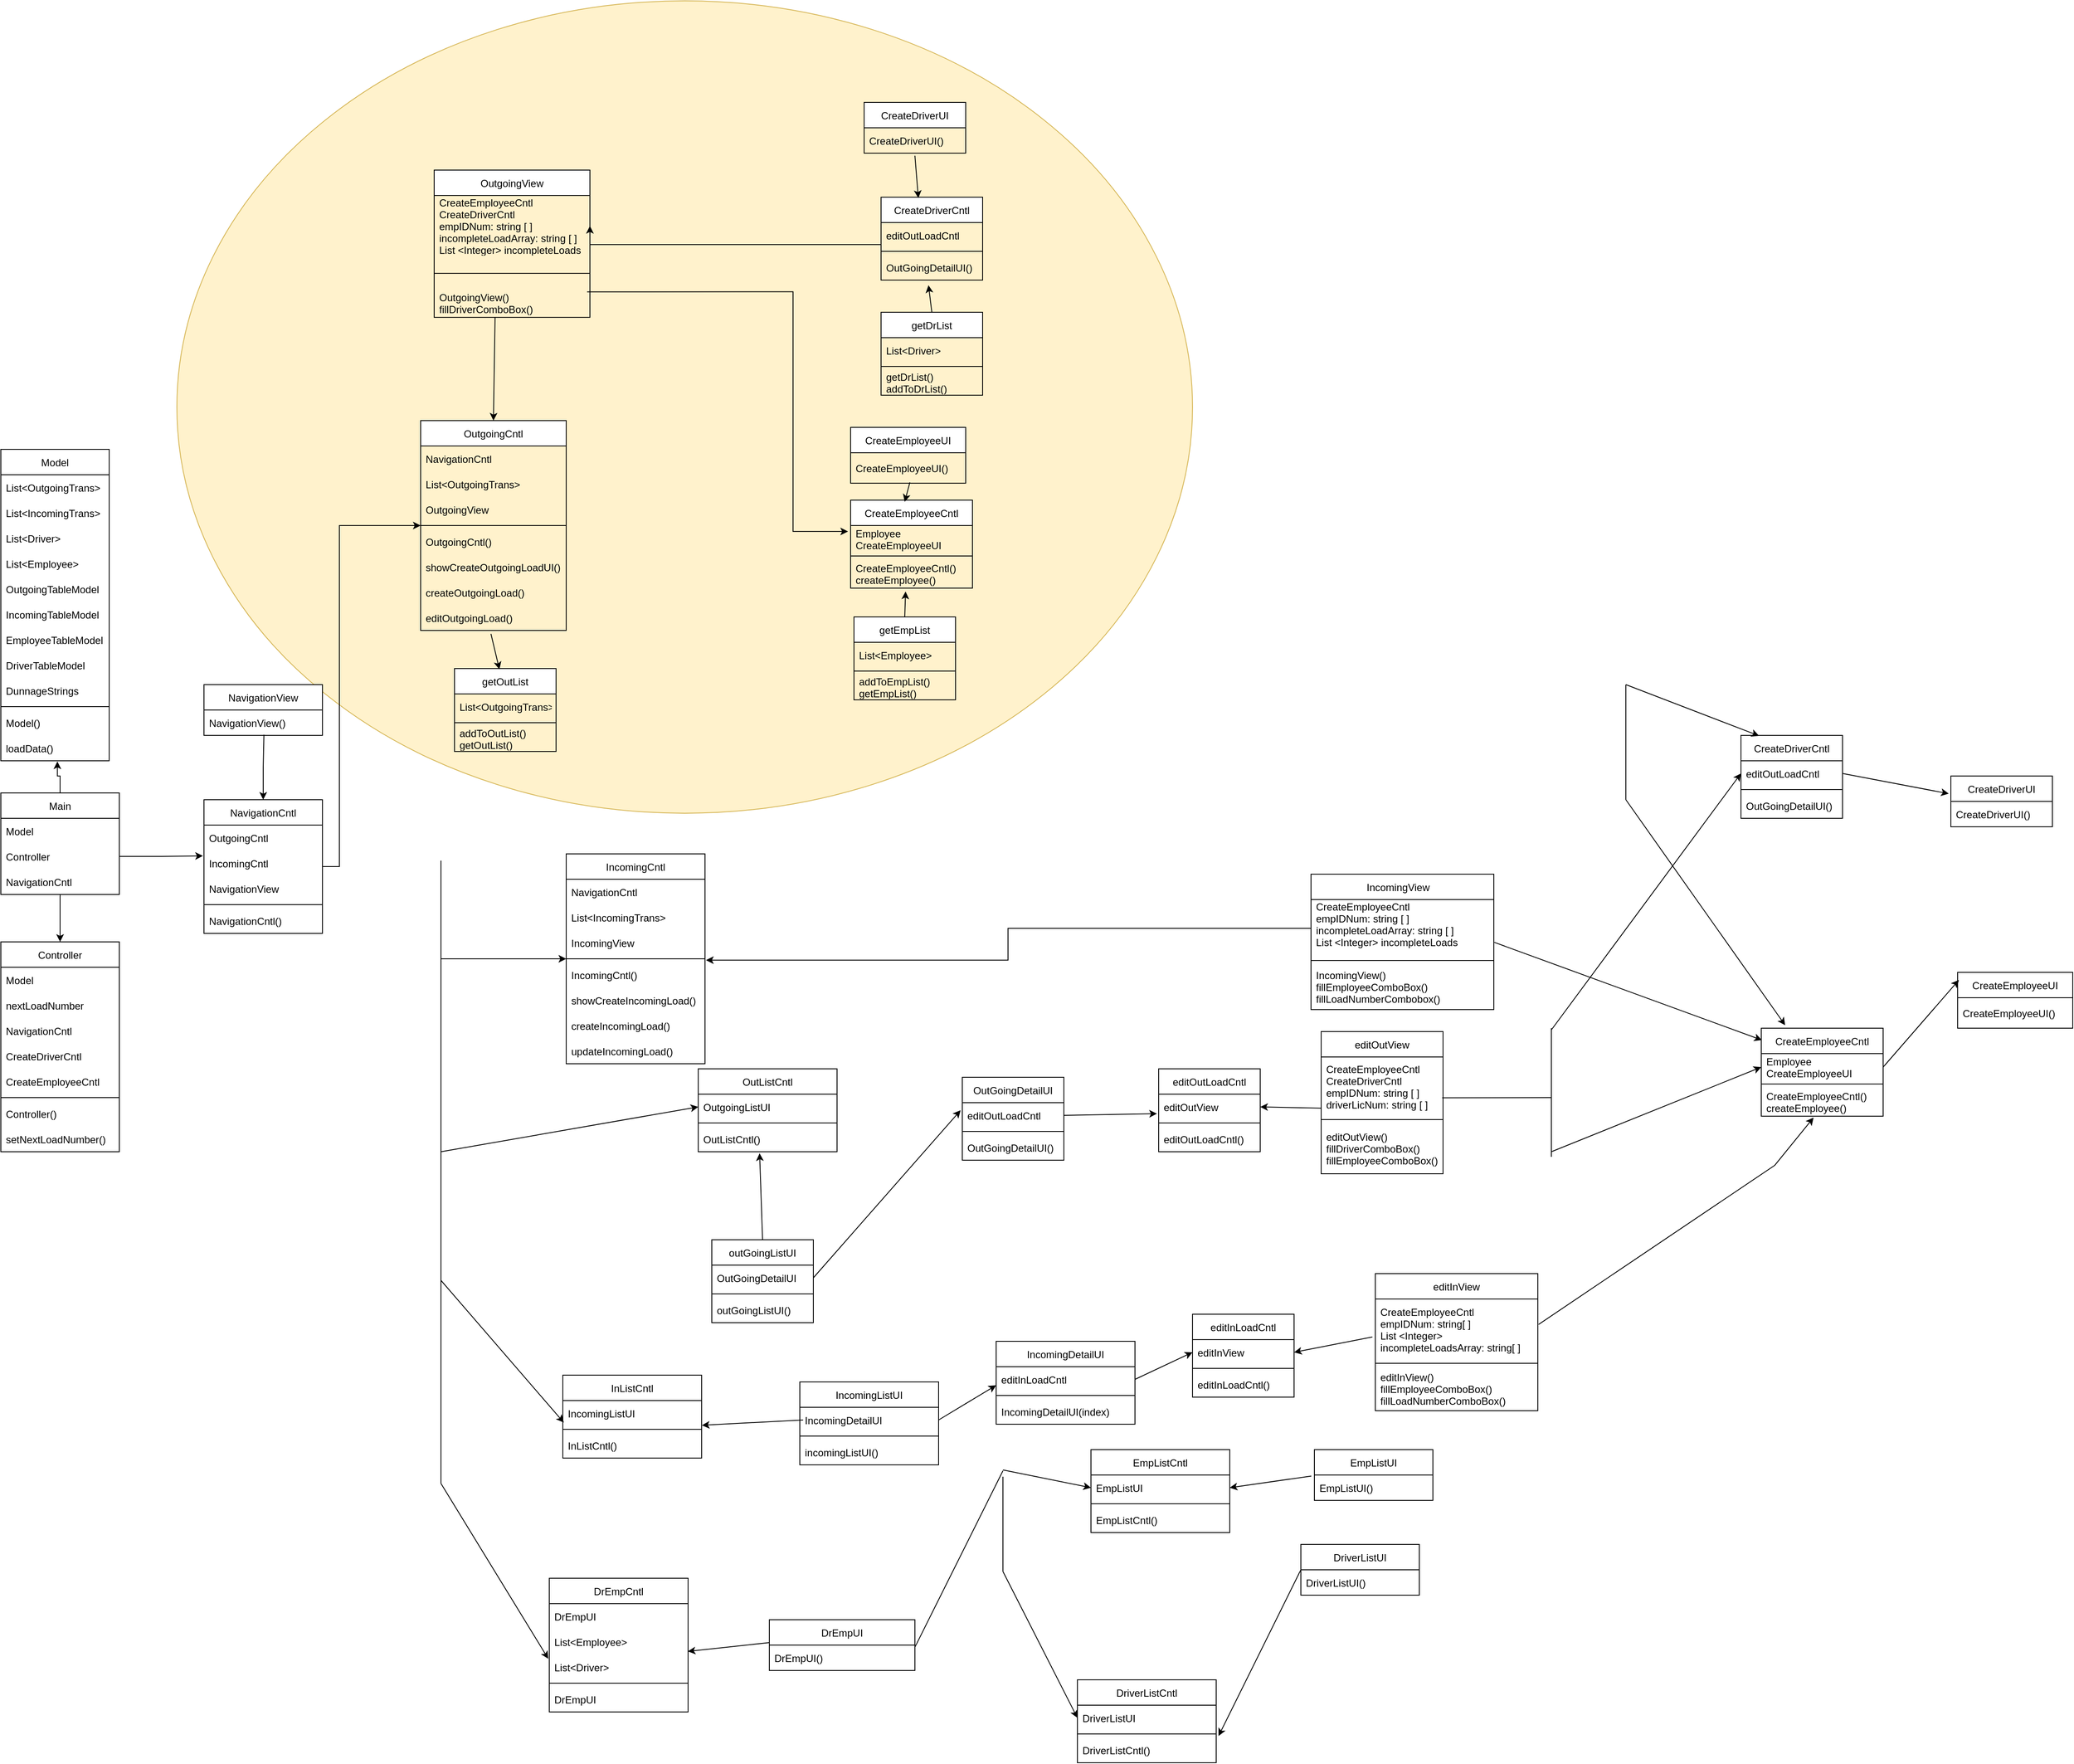 <mxfile version="15.9.6" type="device"><diagram id="0XhZkKr1ld2JL-fB38VD" name="Page-1"><mxGraphModel dx="1514" dy="2891" grid="1" gridSize="8" guides="1" tooltips="1" connect="1" arrows="1" fold="1" page="1" pageScale="1" pageWidth="1920" pageHeight="1200" background="none" math="0" shadow="0"><root><mxCell id="0"/><mxCell id="1" parent="0"/><mxCell id="9yzSSlO6Lec3oTBHN9dt-64" value="" style="ellipse;whiteSpace=wrap;html=1;fillColor=#fff2cc;strokeColor=#d6b656;" vertex="1" parent="1"><mxGeometry x="336" y="-496" width="1200" height="960" as="geometry"/></mxCell><mxCell id="eribZygCuxWDMLn5-TzI-23" style="edgeStyle=orthogonalEdgeStyle;rounded=0;orthogonalLoop=1;jettySize=auto;html=1;entryX=0.522;entryY=1.027;entryDx=0;entryDy=0;entryPerimeter=0;" parent="1" source="eribZygCuxWDMLn5-TzI-1" target="eribZygCuxWDMLn5-TzI-53" edge="1"><mxGeometry relative="1" as="geometry"/></mxCell><mxCell id="eribZygCuxWDMLn5-TzI-24" style="edgeStyle=orthogonalEdgeStyle;rounded=0;orthogonalLoop=1;jettySize=auto;html=1;entryX=0.5;entryY=0;entryDx=0;entryDy=0;" parent="1" source="eribZygCuxWDMLn5-TzI-1" target="eribZygCuxWDMLn5-TzI-9" edge="1"><mxGeometry relative="1" as="geometry"/></mxCell><mxCell id="eribZygCuxWDMLn5-TzI-1" value="Main" style="swimlane;fontStyle=0;childLayout=stackLayout;horizontal=1;startSize=30;horizontalStack=0;resizeParent=1;resizeParentMax=0;resizeLast=0;collapsible=1;marginBottom=0;" parent="1" vertex="1"><mxGeometry x="128" y="440" width="140" height="120" as="geometry"/></mxCell><mxCell id="eribZygCuxWDMLn5-TzI-2" value="Model" style="text;strokeColor=none;fillColor=none;align=left;verticalAlign=middle;spacingLeft=4;spacingRight=4;overflow=hidden;points=[[0,0.5],[1,0.5]];portConstraint=eastwest;rotatable=0;" parent="eribZygCuxWDMLn5-TzI-1" vertex="1"><mxGeometry y="30" width="140" height="30" as="geometry"/></mxCell><mxCell id="eribZygCuxWDMLn5-TzI-3" value="Controller" style="text;strokeColor=none;fillColor=none;align=left;verticalAlign=middle;spacingLeft=4;spacingRight=4;overflow=hidden;points=[[0,0.5],[1,0.5]];portConstraint=eastwest;rotatable=0;" parent="eribZygCuxWDMLn5-TzI-1" vertex="1"><mxGeometry y="60" width="140" height="30" as="geometry"/></mxCell><mxCell id="eribZygCuxWDMLn5-TzI-4" value="NavigationCntl" style="text;strokeColor=none;fillColor=none;align=left;verticalAlign=middle;spacingLeft=4;spacingRight=4;overflow=hidden;points=[[0,0.5],[1,0.5]];portConstraint=eastwest;rotatable=0;" parent="eribZygCuxWDMLn5-TzI-1" vertex="1"><mxGeometry y="90" width="140" height="30" as="geometry"/></mxCell><mxCell id="eribZygCuxWDMLn5-TzI-5" value="Model" style="swimlane;fontStyle=0;childLayout=stackLayout;horizontal=1;startSize=30;horizontalStack=0;resizeParent=1;resizeParentMax=0;resizeLast=0;collapsible=1;marginBottom=0;" parent="1" vertex="1"><mxGeometry x="128" y="34" width="128" height="368" as="geometry"/></mxCell><mxCell id="eribZygCuxWDMLn5-TzI-6" value="List&lt;OutgoingTrans&gt;" style="text;strokeColor=none;fillColor=none;align=left;verticalAlign=middle;spacingLeft=4;spacingRight=4;overflow=hidden;points=[[0,0.5],[1,0.5]];portConstraint=eastwest;rotatable=0;" parent="eribZygCuxWDMLn5-TzI-5" vertex="1"><mxGeometry y="30" width="128" height="30" as="geometry"/></mxCell><mxCell id="eribZygCuxWDMLn5-TzI-7" value="List&lt;IncomingTrans&gt;" style="text;strokeColor=none;fillColor=none;align=left;verticalAlign=middle;spacingLeft=4;spacingRight=4;overflow=hidden;points=[[0,0.5],[1,0.5]];portConstraint=eastwest;rotatable=0;" parent="eribZygCuxWDMLn5-TzI-5" vertex="1"><mxGeometry y="60" width="128" height="30" as="geometry"/></mxCell><mxCell id="eribZygCuxWDMLn5-TzI-8" value="List&lt;Driver&gt;" style="text;strokeColor=none;fillColor=none;align=left;verticalAlign=middle;spacingLeft=4;spacingRight=4;overflow=hidden;points=[[0,0.5],[1,0.5]];portConstraint=eastwest;rotatable=0;" parent="eribZygCuxWDMLn5-TzI-5" vertex="1"><mxGeometry y="90" width="128" height="30" as="geometry"/></mxCell><mxCell id="eribZygCuxWDMLn5-TzI-17" value="List&lt;Employee&gt;" style="text;strokeColor=none;fillColor=none;align=left;verticalAlign=middle;spacingLeft=4;spacingRight=4;overflow=hidden;points=[[0,0.5],[1,0.5]];portConstraint=eastwest;rotatable=0;" parent="eribZygCuxWDMLn5-TzI-5" vertex="1"><mxGeometry y="120" width="128" height="30" as="geometry"/></mxCell><mxCell id="eribZygCuxWDMLn5-TzI-18" value="OutgoingTableModel" style="text;strokeColor=none;fillColor=none;align=left;verticalAlign=middle;spacingLeft=4;spacingRight=4;overflow=hidden;points=[[0,0.5],[1,0.5]];portConstraint=eastwest;rotatable=0;" parent="eribZygCuxWDMLn5-TzI-5" vertex="1"><mxGeometry y="150" width="128" height="30" as="geometry"/></mxCell><mxCell id="eribZygCuxWDMLn5-TzI-19" value="IncomingTableModel" style="text;strokeColor=none;fillColor=none;align=left;verticalAlign=middle;spacingLeft=4;spacingRight=4;overflow=hidden;points=[[0,0.5],[1,0.5]];portConstraint=eastwest;rotatable=0;" parent="eribZygCuxWDMLn5-TzI-5" vertex="1"><mxGeometry y="180" width="128" height="30" as="geometry"/></mxCell><mxCell id="eribZygCuxWDMLn5-TzI-20" value="EmployeeTableModel" style="text;strokeColor=none;fillColor=none;align=left;verticalAlign=middle;spacingLeft=4;spacingRight=4;overflow=hidden;points=[[0,0.5],[1,0.5]];portConstraint=eastwest;rotatable=0;" parent="eribZygCuxWDMLn5-TzI-5" vertex="1"><mxGeometry y="210" width="128" height="30" as="geometry"/></mxCell><mxCell id="eribZygCuxWDMLn5-TzI-21" value="DriverTableModel" style="text;strokeColor=none;fillColor=none;align=left;verticalAlign=middle;spacingLeft=4;spacingRight=4;overflow=hidden;points=[[0,0.5],[1,0.5]];portConstraint=eastwest;rotatable=0;" parent="eribZygCuxWDMLn5-TzI-5" vertex="1"><mxGeometry y="240" width="128" height="30" as="geometry"/></mxCell><mxCell id="eribZygCuxWDMLn5-TzI-22" value="DunnageStrings" style="text;strokeColor=none;fillColor=none;align=left;verticalAlign=middle;spacingLeft=4;spacingRight=4;overflow=hidden;points=[[0,0.5],[1,0.5]];portConstraint=eastwest;rotatable=0;" parent="eribZygCuxWDMLn5-TzI-5" vertex="1"><mxGeometry y="270" width="128" height="30" as="geometry"/></mxCell><mxCell id="eribZygCuxWDMLn5-TzI-46" value="" style="line;strokeWidth=1;fillColor=none;align=left;verticalAlign=middle;spacingTop=-1;spacingLeft=3;spacingRight=3;rotatable=0;labelPosition=right;points=[];portConstraint=eastwest;" parent="eribZygCuxWDMLn5-TzI-5" vertex="1"><mxGeometry y="300" width="128" height="8" as="geometry"/></mxCell><mxCell id="eribZygCuxWDMLn5-TzI-37" value="Model()" style="text;strokeColor=none;fillColor=none;align=left;verticalAlign=middle;spacingLeft=4;spacingRight=4;overflow=hidden;points=[[0,0.5],[1,0.5]];portConstraint=eastwest;rotatable=0;" parent="eribZygCuxWDMLn5-TzI-5" vertex="1"><mxGeometry y="308" width="128" height="30" as="geometry"/></mxCell><mxCell id="eribZygCuxWDMLn5-TzI-53" value="loadData()" style="text;strokeColor=none;fillColor=none;align=left;verticalAlign=middle;spacingLeft=4;spacingRight=4;overflow=hidden;points=[[0,0.5],[1,0.5]];portConstraint=eastwest;rotatable=0;" parent="eribZygCuxWDMLn5-TzI-5" vertex="1"><mxGeometry y="338" width="128" height="30" as="geometry"/></mxCell><mxCell id="eribZygCuxWDMLn5-TzI-9" value="Controller" style="swimlane;fontStyle=0;childLayout=stackLayout;horizontal=1;startSize=30;horizontalStack=0;resizeParent=1;resizeParentMax=0;resizeLast=0;collapsible=1;marginBottom=0;" parent="1" vertex="1"><mxGeometry x="128" y="616" width="140" height="248" as="geometry"/></mxCell><mxCell id="eribZygCuxWDMLn5-TzI-10" value="Model" style="text;strokeColor=none;fillColor=none;align=left;verticalAlign=middle;spacingLeft=4;spacingRight=4;overflow=hidden;points=[[0,0.5],[1,0.5]];portConstraint=eastwest;rotatable=0;" parent="eribZygCuxWDMLn5-TzI-9" vertex="1"><mxGeometry y="30" width="140" height="30" as="geometry"/></mxCell><mxCell id="eribZygCuxWDMLn5-TzI-12" value="nextLoadNumber" style="text;strokeColor=none;fillColor=none;align=left;verticalAlign=middle;spacingLeft=4;spacingRight=4;overflow=hidden;points=[[0,0.5],[1,0.5]];portConstraint=eastwest;rotatable=0;" parent="eribZygCuxWDMLn5-TzI-9" vertex="1"><mxGeometry y="60" width="140" height="30" as="geometry"/></mxCell><mxCell id="eribZygCuxWDMLn5-TzI-26" value="NavigationCntl" style="text;strokeColor=none;fillColor=none;align=left;verticalAlign=middle;spacingLeft=4;spacingRight=4;overflow=hidden;points=[[0,0.5],[1,0.5]];portConstraint=eastwest;rotatable=0;" parent="eribZygCuxWDMLn5-TzI-9" vertex="1"><mxGeometry y="90" width="140" height="30" as="geometry"/></mxCell><mxCell id="eribZygCuxWDMLn5-TzI-27" value="CreateDriverCntl" style="text;strokeColor=none;fillColor=none;align=left;verticalAlign=middle;spacingLeft=4;spacingRight=4;overflow=hidden;points=[[0,0.5],[1,0.5]];portConstraint=eastwest;rotatable=0;" parent="eribZygCuxWDMLn5-TzI-9" vertex="1"><mxGeometry y="120" width="140" height="30" as="geometry"/></mxCell><mxCell id="eribZygCuxWDMLn5-TzI-28" value="CreateEmployeeCntl" style="text;strokeColor=none;fillColor=none;align=left;verticalAlign=middle;spacingLeft=4;spacingRight=4;overflow=hidden;points=[[0,0.5],[1,0.5]];portConstraint=eastwest;rotatable=0;" parent="eribZygCuxWDMLn5-TzI-9" vertex="1"><mxGeometry y="150" width="140" height="30" as="geometry"/></mxCell><mxCell id="eribZygCuxWDMLn5-TzI-48" value="" style="line;strokeWidth=1;fillColor=none;align=left;verticalAlign=middle;spacingTop=-1;spacingLeft=3;spacingRight=3;rotatable=0;labelPosition=right;points=[];portConstraint=eastwest;" parent="eribZygCuxWDMLn5-TzI-9" vertex="1"><mxGeometry y="180" width="140" height="8" as="geometry"/></mxCell><mxCell id="eribZygCuxWDMLn5-TzI-47" value="Controller()" style="text;strokeColor=none;fillColor=none;align=left;verticalAlign=middle;spacingLeft=4;spacingRight=4;overflow=hidden;points=[[0,0.5],[1,0.5]];portConstraint=eastwest;rotatable=0;" parent="eribZygCuxWDMLn5-TzI-9" vertex="1"><mxGeometry y="188" width="140" height="30" as="geometry"/></mxCell><mxCell id="eribZygCuxWDMLn5-TzI-54" value="setNextLoadNumber()" style="text;strokeColor=none;fillColor=none;align=left;verticalAlign=middle;spacingLeft=4;spacingRight=4;overflow=hidden;points=[[0,0.5],[1,0.5]];portConstraint=eastwest;rotatable=0;" parent="eribZygCuxWDMLn5-TzI-9" vertex="1"><mxGeometry y="218" width="140" height="30" as="geometry"/></mxCell><mxCell id="eribZygCuxWDMLn5-TzI-57" style="edgeStyle=orthogonalEdgeStyle;rounded=0;orthogonalLoop=1;jettySize=auto;html=1;entryX=0.506;entryY=0.973;entryDx=0;entryDy=0;entryPerimeter=0;startArrow=classic;startFill=1;endArrow=none;endFill=0;" parent="1" source="eribZygCuxWDMLn5-TzI-13" target="eribZygCuxWDMLn5-TzI-50" edge="1"><mxGeometry relative="1" as="geometry"/></mxCell><mxCell id="eribZygCuxWDMLn5-TzI-66" value="" style="edgeStyle=orthogonalEdgeStyle;rounded=0;orthogonalLoop=1;jettySize=auto;html=1;" parent="1" source="eribZygCuxWDMLn5-TzI-13" target="eribZygCuxWDMLn5-TzI-60" edge="1"><mxGeometry relative="1" as="geometry"><Array as="points"><mxPoint x="528" y="527"/><mxPoint x="528" y="124"/></Array></mxGeometry></mxCell><mxCell id="eribZygCuxWDMLn5-TzI-13" value="NavigationCntl" style="swimlane;fontStyle=0;childLayout=stackLayout;horizontal=1;startSize=30;horizontalStack=0;resizeParent=1;resizeParentMax=0;resizeLast=0;collapsible=1;marginBottom=0;" parent="1" vertex="1"><mxGeometry x="368" y="448" width="140" height="158" as="geometry"/></mxCell><mxCell id="eribZygCuxWDMLn5-TzI-14" value="OutgoingCntl" style="text;strokeColor=none;fillColor=none;align=left;verticalAlign=middle;spacingLeft=4;spacingRight=4;overflow=hidden;points=[[0,0.5],[1,0.5]];portConstraint=eastwest;rotatable=0;" parent="eribZygCuxWDMLn5-TzI-13" vertex="1"><mxGeometry y="30" width="140" height="30" as="geometry"/></mxCell><mxCell id="eribZygCuxWDMLn5-TzI-15" value="IncomingCntl" style="text;strokeColor=none;fillColor=none;align=left;verticalAlign=middle;spacingLeft=4;spacingRight=4;overflow=hidden;points=[[0,0.5],[1,0.5]];portConstraint=eastwest;rotatable=0;" parent="eribZygCuxWDMLn5-TzI-13" vertex="1"><mxGeometry y="60" width="140" height="30" as="geometry"/></mxCell><mxCell id="eribZygCuxWDMLn5-TzI-16" value="NavigationView" style="text;strokeColor=none;fillColor=none;align=left;verticalAlign=middle;spacingLeft=4;spacingRight=4;overflow=hidden;points=[[0,0.5],[1,0.5]];portConstraint=eastwest;rotatable=0;" parent="eribZygCuxWDMLn5-TzI-13" vertex="1"><mxGeometry y="90" width="140" height="30" as="geometry"/></mxCell><mxCell id="eribZygCuxWDMLn5-TzI-56" value="" style="line;strokeWidth=1;fillColor=none;align=left;verticalAlign=middle;spacingTop=-1;spacingLeft=3;spacingRight=3;rotatable=0;labelPosition=right;points=[];portConstraint=eastwest;" parent="eribZygCuxWDMLn5-TzI-13" vertex="1"><mxGeometry y="120" width="140" height="8" as="geometry"/></mxCell><mxCell id="eribZygCuxWDMLn5-TzI-55" value="NavigationCntl()" style="text;strokeColor=none;fillColor=none;align=left;verticalAlign=middle;spacingLeft=4;spacingRight=4;overflow=hidden;points=[[0,0.5],[1,0.5]];portConstraint=eastwest;rotatable=0;" parent="eribZygCuxWDMLn5-TzI-13" vertex="1"><mxGeometry y="128" width="140" height="30" as="geometry"/></mxCell><mxCell id="eribZygCuxWDMLn5-TzI-25" style="edgeStyle=orthogonalEdgeStyle;rounded=0;orthogonalLoop=1;jettySize=auto;html=1;entryX=-0.009;entryY=0.213;entryDx=0;entryDy=0;entryPerimeter=0;" parent="1" source="eribZygCuxWDMLn5-TzI-3" target="eribZygCuxWDMLn5-TzI-15" edge="1"><mxGeometry relative="1" as="geometry"/></mxCell><mxCell id="eribZygCuxWDMLn5-TzI-49" value="NavigationView" style="swimlane;fontStyle=0;childLayout=stackLayout;horizontal=1;startSize=30;horizontalStack=0;resizeParent=1;resizeParentMax=0;resizeLast=0;collapsible=1;marginBottom=0;" parent="1" vertex="1"><mxGeometry x="368" y="312" width="140" height="60" as="geometry"/></mxCell><mxCell id="eribZygCuxWDMLn5-TzI-50" value="NavigationView()" style="text;strokeColor=none;fillColor=none;align=left;verticalAlign=middle;spacingLeft=4;spacingRight=4;overflow=hidden;points=[[0,0.5],[1,0.5]];portConstraint=eastwest;rotatable=0;" parent="eribZygCuxWDMLn5-TzI-49" vertex="1"><mxGeometry y="30" width="140" height="30" as="geometry"/></mxCell><mxCell id="eribZygCuxWDMLn5-TzI-60" value="OutgoingCntl" style="swimlane;fontStyle=0;childLayout=stackLayout;horizontal=1;startSize=30;horizontalStack=0;resizeParent=1;resizeParentMax=0;resizeLast=0;collapsible=1;marginBottom=0;" parent="1" vertex="1"><mxGeometry x="624" width="172" height="248" as="geometry"/></mxCell><mxCell id="eribZygCuxWDMLn5-TzI-61" value="NavigationCntl" style="text;strokeColor=none;fillColor=none;align=left;verticalAlign=middle;spacingLeft=4;spacingRight=4;overflow=hidden;points=[[0,0.5],[1,0.5]];portConstraint=eastwest;rotatable=0;" parent="eribZygCuxWDMLn5-TzI-60" vertex="1"><mxGeometry y="30" width="172" height="30" as="geometry"/></mxCell><mxCell id="eribZygCuxWDMLn5-TzI-62" value="List&lt;OutgoingTrans&gt;" style="text;strokeColor=none;fillColor=none;align=left;verticalAlign=middle;spacingLeft=4;spacingRight=4;overflow=hidden;points=[[0,0.5],[1,0.5]];portConstraint=eastwest;rotatable=0;" parent="eribZygCuxWDMLn5-TzI-60" vertex="1"><mxGeometry y="60" width="172" height="30" as="geometry"/></mxCell><mxCell id="eribZygCuxWDMLn5-TzI-63" value="OutgoingView" style="text;strokeColor=none;fillColor=none;align=left;verticalAlign=middle;spacingLeft=4;spacingRight=4;overflow=hidden;points=[[0,0.5],[1,0.5]];portConstraint=eastwest;rotatable=0;" parent="eribZygCuxWDMLn5-TzI-60" vertex="1"><mxGeometry y="90" width="172" height="30" as="geometry"/></mxCell><mxCell id="eribZygCuxWDMLn5-TzI-64" value="" style="line;strokeWidth=1;fillColor=none;align=left;verticalAlign=middle;spacingTop=-1;spacingLeft=3;spacingRight=3;rotatable=0;labelPosition=right;points=[];portConstraint=eastwest;" parent="eribZygCuxWDMLn5-TzI-60" vertex="1"><mxGeometry y="120" width="172" height="8" as="geometry"/></mxCell><mxCell id="eribZygCuxWDMLn5-TzI-65" value="OutgoingCntl()" style="text;strokeColor=none;fillColor=none;align=left;verticalAlign=middle;spacingLeft=4;spacingRight=4;overflow=hidden;points=[[0,0.5],[1,0.5]];portConstraint=eastwest;rotatable=0;" parent="eribZygCuxWDMLn5-TzI-60" vertex="1"><mxGeometry y="128" width="172" height="30" as="geometry"/></mxCell><mxCell id="eribZygCuxWDMLn5-TzI-67" value="showCreateOutgoingLoadUI()" style="text;strokeColor=none;fillColor=none;align=left;verticalAlign=middle;spacingLeft=4;spacingRight=4;overflow=hidden;points=[[0,0.5],[1,0.5]];portConstraint=eastwest;rotatable=0;" parent="eribZygCuxWDMLn5-TzI-60" vertex="1"><mxGeometry y="158" width="172" height="30" as="geometry"/></mxCell><mxCell id="eribZygCuxWDMLn5-TzI-68" value="createOutgoingLoad()" style="text;strokeColor=none;fillColor=none;align=left;verticalAlign=middle;spacingLeft=4;spacingRight=4;overflow=hidden;points=[[0,0.5],[1,0.5]];portConstraint=eastwest;rotatable=0;" parent="eribZygCuxWDMLn5-TzI-60" vertex="1"><mxGeometry y="188" width="172" height="30" as="geometry"/></mxCell><mxCell id="eribZygCuxWDMLn5-TzI-69" value="editOutgoingLoad()" style="text;strokeColor=none;fillColor=none;align=left;verticalAlign=middle;spacingLeft=4;spacingRight=4;overflow=hidden;points=[[0,0.5],[1,0.5]];portConstraint=eastwest;rotatable=0;" parent="eribZygCuxWDMLn5-TzI-60" vertex="1"><mxGeometry y="218" width="172" height="30" as="geometry"/></mxCell><mxCell id="eribZygCuxWDMLn5-TzI-70" value="" style="endArrow=classic;html=1;rounded=0;" parent="1" target="eribZygCuxWDMLn5-TzI-81" edge="1"><mxGeometry width="50" height="50" relative="1" as="geometry"><mxPoint x="648" y="636" as="sourcePoint"/><mxPoint x="760" y="528" as="targetPoint"/></mxGeometry></mxCell><mxCell id="eribZygCuxWDMLn5-TzI-81" value="IncomingCntl" style="swimlane;fontStyle=0;childLayout=stackLayout;horizontal=1;startSize=30;horizontalStack=0;resizeParent=1;resizeParentMax=0;resizeLast=0;collapsible=1;marginBottom=0;" parent="1" vertex="1"><mxGeometry x="796" y="512" width="164" height="248" as="geometry"/></mxCell><mxCell id="eribZygCuxWDMLn5-TzI-82" value="NavigationCntl" style="text;strokeColor=none;fillColor=none;align=left;verticalAlign=middle;spacingLeft=4;spacingRight=4;overflow=hidden;points=[[0,0.5],[1,0.5]];portConstraint=eastwest;rotatable=0;" parent="eribZygCuxWDMLn5-TzI-81" vertex="1"><mxGeometry y="30" width="164" height="30" as="geometry"/></mxCell><mxCell id="eribZygCuxWDMLn5-TzI-83" value="List&lt;IncomingTrans&gt;" style="text;strokeColor=none;fillColor=none;align=left;verticalAlign=middle;spacingLeft=4;spacingRight=4;overflow=hidden;points=[[0,0.5],[1,0.5]];portConstraint=eastwest;rotatable=0;" parent="eribZygCuxWDMLn5-TzI-81" vertex="1"><mxGeometry y="60" width="164" height="30" as="geometry"/></mxCell><mxCell id="eribZygCuxWDMLn5-TzI-84" value="IncomingView" style="text;strokeColor=none;fillColor=none;align=left;verticalAlign=middle;spacingLeft=4;spacingRight=4;overflow=hidden;points=[[0,0.5],[1,0.5]];portConstraint=eastwest;rotatable=0;" parent="eribZygCuxWDMLn5-TzI-81" vertex="1"><mxGeometry y="90" width="164" height="30" as="geometry"/></mxCell><mxCell id="eribZygCuxWDMLn5-TzI-85" value="" style="line;strokeWidth=1;fillColor=none;align=left;verticalAlign=middle;spacingTop=-1;spacingLeft=3;spacingRight=3;rotatable=0;labelPosition=right;points=[];portConstraint=eastwest;" parent="eribZygCuxWDMLn5-TzI-81" vertex="1"><mxGeometry y="120" width="164" height="8" as="geometry"/></mxCell><mxCell id="eribZygCuxWDMLn5-TzI-86" value="IncomingCntl()" style="text;strokeColor=none;fillColor=none;align=left;verticalAlign=middle;spacingLeft=4;spacingRight=4;overflow=hidden;points=[[0,0.5],[1,0.5]];portConstraint=eastwest;rotatable=0;" parent="eribZygCuxWDMLn5-TzI-81" vertex="1"><mxGeometry y="128" width="164" height="30" as="geometry"/></mxCell><mxCell id="eribZygCuxWDMLn5-TzI-87" value="showCreateIncomingLoad()" style="text;strokeColor=none;fillColor=none;align=left;verticalAlign=middle;spacingLeft=4;spacingRight=4;overflow=hidden;points=[[0,0.5],[1,0.5]];portConstraint=eastwest;rotatable=0;" parent="eribZygCuxWDMLn5-TzI-81" vertex="1"><mxGeometry y="158" width="164" height="30" as="geometry"/></mxCell><mxCell id="eribZygCuxWDMLn5-TzI-88" value="createIncomingLoad()" style="text;strokeColor=none;fillColor=none;align=left;verticalAlign=middle;spacingLeft=4;spacingRight=4;overflow=hidden;points=[[0,0.5],[1,0.5]];portConstraint=eastwest;rotatable=0;" parent="eribZygCuxWDMLn5-TzI-81" vertex="1"><mxGeometry y="188" width="164" height="30" as="geometry"/></mxCell><mxCell id="eribZygCuxWDMLn5-TzI-89" value="updateIncomingLoad()" style="text;strokeColor=none;fillColor=none;align=left;verticalAlign=middle;spacingLeft=4;spacingRight=4;overflow=hidden;points=[[0,0.5],[1,0.5]];portConstraint=eastwest;rotatable=0;" parent="eribZygCuxWDMLn5-TzI-81" vertex="1"><mxGeometry y="218" width="164" height="30" as="geometry"/></mxCell><mxCell id="eribZygCuxWDMLn5-TzI-91" value="" style="endArrow=none;html=1;rounded=0;" parent="1" edge="1"><mxGeometry width="50" height="50" relative="1" as="geometry"><mxPoint x="648" y="1256" as="sourcePoint"/><mxPoint x="648" y="520" as="targetPoint"/></mxGeometry></mxCell><mxCell id="eribZygCuxWDMLn5-TzI-94" style="edgeStyle=orthogonalEdgeStyle;rounded=0;orthogonalLoop=1;jettySize=auto;html=1;startArrow=classic;startFill=1;endArrow=none;endFill=0;exitX=1.007;exitY=-0.08;exitDx=0;exitDy=0;exitPerimeter=0;entryX=0;entryY=0.5;entryDx=0;entryDy=0;" parent="1" source="eribZygCuxWDMLn5-TzI-86" target="PpMMLYR0e8h6zxA_X1HR-34" edge="1"><mxGeometry relative="1" as="geometry"><mxPoint x="1544" y="600" as="targetPoint"/></mxGeometry></mxCell><mxCell id="eribZygCuxWDMLn5-TzI-95" value="" style="endArrow=classic;html=1;rounded=0;entryX=0;entryY=0.5;entryDx=0;entryDy=0;" parent="1" edge="1" target="eribZygCuxWDMLn5-TzI-97"><mxGeometry width="50" height="50" relative="1" as="geometry"><mxPoint x="648" y="864" as="sourcePoint"/><mxPoint x="792" y="864" as="targetPoint"/></mxGeometry></mxCell><mxCell id="eribZygCuxWDMLn5-TzI-96" value="OutListCntl" style="swimlane;fontStyle=0;childLayout=stackLayout;horizontal=1;startSize=30;horizontalStack=0;resizeParent=1;resizeParentMax=0;resizeLast=0;collapsible=1;marginBottom=0;" parent="1" vertex="1"><mxGeometry x="952" y="766" width="164" height="98" as="geometry"/></mxCell><mxCell id="eribZygCuxWDMLn5-TzI-97" value="OutgoingListUI" style="text;strokeColor=none;fillColor=none;align=left;verticalAlign=middle;spacingLeft=4;spacingRight=4;overflow=hidden;points=[[0,0.5],[1,0.5]];portConstraint=eastwest;rotatable=0;" parent="eribZygCuxWDMLn5-TzI-96" vertex="1"><mxGeometry y="30" width="164" height="30" as="geometry"/></mxCell><mxCell id="eribZygCuxWDMLn5-TzI-100" value="" style="line;strokeWidth=1;fillColor=none;align=left;verticalAlign=middle;spacingTop=-1;spacingLeft=3;spacingRight=3;rotatable=0;labelPosition=right;points=[];portConstraint=eastwest;" parent="eribZygCuxWDMLn5-TzI-96" vertex="1"><mxGeometry y="60" width="164" height="8" as="geometry"/></mxCell><mxCell id="eribZygCuxWDMLn5-TzI-101" value="OutListCntl()" style="text;strokeColor=none;fillColor=none;align=left;verticalAlign=middle;spacingLeft=4;spacingRight=4;overflow=hidden;points=[[0,0.5],[1,0.5]];portConstraint=eastwest;rotatable=0;" parent="eribZygCuxWDMLn5-TzI-96" vertex="1"><mxGeometry y="68" width="164" height="30" as="geometry"/></mxCell><mxCell id="eribZygCuxWDMLn5-TzI-109" value="InListCntl" style="swimlane;fontStyle=0;childLayout=stackLayout;horizontal=1;startSize=30;horizontalStack=0;resizeParent=1;resizeParentMax=0;resizeLast=0;collapsible=1;marginBottom=0;" parent="1" vertex="1"><mxGeometry x="792" y="1128" width="164" height="98" as="geometry"/></mxCell><mxCell id="eribZygCuxWDMLn5-TzI-110" value="IncomingListUI" style="text;strokeColor=none;fillColor=none;align=left;verticalAlign=middle;spacingLeft=4;spacingRight=4;overflow=hidden;points=[[0,0.5],[1,0.5]];portConstraint=eastwest;rotatable=0;" parent="eribZygCuxWDMLn5-TzI-109" vertex="1"><mxGeometry y="30" width="164" height="30" as="geometry"/></mxCell><mxCell id="eribZygCuxWDMLn5-TzI-111" value="" style="line;strokeWidth=1;fillColor=none;align=left;verticalAlign=middle;spacingTop=-1;spacingLeft=3;spacingRight=3;rotatable=0;labelPosition=right;points=[];portConstraint=eastwest;" parent="eribZygCuxWDMLn5-TzI-109" vertex="1"><mxGeometry y="60" width="164" height="8" as="geometry"/></mxCell><mxCell id="eribZygCuxWDMLn5-TzI-112" value="InListCntl()" style="text;strokeColor=none;fillColor=none;align=left;verticalAlign=middle;spacingLeft=4;spacingRight=4;overflow=hidden;points=[[0,0.5],[1,0.5]];portConstraint=eastwest;rotatable=0;" parent="eribZygCuxWDMLn5-TzI-109" vertex="1"><mxGeometry y="68" width="164" height="30" as="geometry"/></mxCell><mxCell id="eribZygCuxWDMLn5-TzI-115" value="" style="endArrow=classic;html=1;rounded=0;entryX=0.007;entryY=0.867;entryDx=0;entryDy=0;entryPerimeter=0;" parent="1" target="eribZygCuxWDMLn5-TzI-110" edge="1"><mxGeometry width="50" height="50" relative="1" as="geometry"><mxPoint x="648" y="1016" as="sourcePoint"/><mxPoint x="754" y="984" as="targetPoint"/></mxGeometry></mxCell><mxCell id="eribZygCuxWDMLn5-TzI-117" value="DrEmpCntl" style="swimlane;fontStyle=0;childLayout=stackLayout;horizontal=1;startSize=30;horizontalStack=0;resizeParent=1;resizeParentMax=0;resizeLast=0;collapsible=1;marginBottom=0;" parent="1" vertex="1"><mxGeometry x="776" y="1368" width="164" height="158" as="geometry"/></mxCell><mxCell id="eribZygCuxWDMLn5-TzI-118" value="DrEmpUI" style="text;strokeColor=none;fillColor=none;align=left;verticalAlign=middle;spacingLeft=4;spacingRight=4;overflow=hidden;points=[[0,0.5],[1,0.5]];portConstraint=eastwest;rotatable=0;" parent="eribZygCuxWDMLn5-TzI-117" vertex="1"><mxGeometry y="30" width="164" height="30" as="geometry"/></mxCell><mxCell id="eribZygCuxWDMLn5-TzI-120" value="List&lt;Employee&gt;" style="text;strokeColor=none;fillColor=none;align=left;verticalAlign=middle;spacingLeft=4;spacingRight=4;overflow=hidden;points=[[0,0.5],[1,0.5]];portConstraint=eastwest;rotatable=0;" parent="eribZygCuxWDMLn5-TzI-117" vertex="1"><mxGeometry y="60" width="164" height="30" as="geometry"/></mxCell><mxCell id="eribZygCuxWDMLn5-TzI-123" value="List&lt;Driver&gt;" style="text;strokeColor=none;fillColor=none;align=left;verticalAlign=middle;spacingLeft=4;spacingRight=4;overflow=hidden;points=[[0,0.5],[1,0.5]];portConstraint=eastwest;rotatable=0;" parent="eribZygCuxWDMLn5-TzI-117" vertex="1"><mxGeometry y="90" width="164" height="30" as="geometry"/></mxCell><mxCell id="eribZygCuxWDMLn5-TzI-119" value="" style="line;strokeWidth=1;fillColor=none;align=left;verticalAlign=middle;spacingTop=-1;spacingLeft=3;spacingRight=3;rotatable=0;labelPosition=right;points=[];portConstraint=eastwest;" parent="eribZygCuxWDMLn5-TzI-117" vertex="1"><mxGeometry y="120" width="164" height="8" as="geometry"/></mxCell><mxCell id="eribZygCuxWDMLn5-TzI-124" value="DrEmpUI" style="text;strokeColor=none;fillColor=none;align=left;verticalAlign=middle;spacingLeft=4;spacingRight=4;overflow=hidden;points=[[0,0.5],[1,0.5]];portConstraint=eastwest;rotatable=0;" parent="eribZygCuxWDMLn5-TzI-117" vertex="1"><mxGeometry y="128" width="164" height="30" as="geometry"/></mxCell><mxCell id="eribZygCuxWDMLn5-TzI-125" value="DrEmpUI" style="swimlane;fontStyle=0;childLayout=stackLayout;horizontal=1;startSize=30;horizontalStack=0;resizeParent=1;resizeParentMax=0;resizeLast=0;collapsible=1;marginBottom=0;" parent="1" vertex="1"><mxGeometry x="1036" y="1417" width="172" height="60" as="geometry"/></mxCell><mxCell id="eribZygCuxWDMLn5-TzI-126" value="DrEmpUI()" style="text;strokeColor=none;fillColor=none;align=left;verticalAlign=middle;spacingLeft=4;spacingRight=4;overflow=hidden;points=[[0,0.5],[1,0.5]];portConstraint=eastwest;rotatable=0;" parent="eribZygCuxWDMLn5-TzI-125" vertex="1"><mxGeometry y="30" width="172" height="30" as="geometry"/></mxCell><mxCell id="eribZygCuxWDMLn5-TzI-127" value="" style="endArrow=classic;html=1;rounded=0;entryX=-0.007;entryY=0.173;entryDx=0;entryDy=0;entryPerimeter=0;" parent="1" target="eribZygCuxWDMLn5-TzI-123" edge="1"><mxGeometry width="50" height="50" relative="1" as="geometry"><mxPoint x="648" y="1256" as="sourcePoint"/><mxPoint x="746" y="1240" as="targetPoint"/></mxGeometry></mxCell><mxCell id="eribZygCuxWDMLn5-TzI-116" value="" style="endArrow=classic;html=1;rounded=0;exitX=0.024;exitY=0.5;exitDx=0;exitDy=0;exitPerimeter=0;entryX=1.002;entryY=0.973;entryDx=0;entryDy=0;entryPerimeter=0;" parent="1" source="SnlCeNqM7opLnfLpl37h-14" target="eribZygCuxWDMLn5-TzI-110" edge="1"><mxGeometry width="50" height="50" relative="1" as="geometry"><mxPoint x="1033.204" y="1013.59" as="sourcePoint"/><mxPoint x="976" y="1098" as="targetPoint"/></mxGeometry></mxCell><mxCell id="eribZygCuxWDMLn5-TzI-128" value="" style="endArrow=classic;html=1;rounded=0;exitX=0.002;exitY=-0.1;exitDx=0;exitDy=0;exitPerimeter=0;entryX=0.998;entryY=-0.12;entryDx=0;entryDy=0;entryPerimeter=0;" parent="1" source="eribZygCuxWDMLn5-TzI-126" target="eribZygCuxWDMLn5-TzI-123" edge="1"><mxGeometry width="50" height="50" relative="1" as="geometry"><mxPoint x="1026" y="1232" as="sourcePoint"/><mxPoint x="976" y="1282" as="targetPoint"/></mxGeometry></mxCell><mxCell id="eribZygCuxWDMLn5-TzI-129" value="EmpListCntl" style="swimlane;fontStyle=0;childLayout=stackLayout;horizontal=1;startSize=30;horizontalStack=0;resizeParent=1;resizeParentMax=0;resizeLast=0;collapsible=1;marginBottom=0;" parent="1" vertex="1"><mxGeometry x="1416" y="1216" width="164" height="98" as="geometry"/></mxCell><mxCell id="eribZygCuxWDMLn5-TzI-130" value="EmpListUI" style="text;strokeColor=none;fillColor=none;align=left;verticalAlign=middle;spacingLeft=4;spacingRight=4;overflow=hidden;points=[[0,0.5],[1,0.5]];portConstraint=eastwest;rotatable=0;" parent="eribZygCuxWDMLn5-TzI-129" vertex="1"><mxGeometry y="30" width="164" height="30" as="geometry"/></mxCell><mxCell id="eribZygCuxWDMLn5-TzI-133" value="" style="line;strokeWidth=1;fillColor=none;align=left;verticalAlign=middle;spacingTop=-1;spacingLeft=3;spacingRight=3;rotatable=0;labelPosition=right;points=[];portConstraint=eastwest;" parent="eribZygCuxWDMLn5-TzI-129" vertex="1"><mxGeometry y="60" width="164" height="8" as="geometry"/></mxCell><mxCell id="eribZygCuxWDMLn5-TzI-134" value="EmpListCntl()" style="text;strokeColor=none;fillColor=none;align=left;verticalAlign=middle;spacingLeft=4;spacingRight=4;overflow=hidden;points=[[0,0.5],[1,0.5]];portConstraint=eastwest;rotatable=0;" parent="eribZygCuxWDMLn5-TzI-129" vertex="1"><mxGeometry y="68" width="164" height="30" as="geometry"/></mxCell><mxCell id="eribZygCuxWDMLn5-TzI-135" value="" style="endArrow=none;html=1;rounded=0;exitX=1.002;exitY=0.06;exitDx=0;exitDy=0;exitPerimeter=0;" parent="1" source="eribZygCuxWDMLn5-TzI-126" edge="1"><mxGeometry width="50" height="50" relative="1" as="geometry"><mxPoint x="1296" y="1274" as="sourcePoint"/><mxPoint x="1312" y="1241" as="targetPoint"/></mxGeometry></mxCell><mxCell id="eribZygCuxWDMLn5-TzI-136" value="" style="endArrow=none;html=1;rounded=0;" parent="1" edge="1"><mxGeometry width="50" height="50" relative="1" as="geometry"><mxPoint x="1312" y="1360" as="sourcePoint"/><mxPoint x="1312" y="1248" as="targetPoint"/></mxGeometry></mxCell><mxCell id="eribZygCuxWDMLn5-TzI-137" value="" style="endArrow=classic;html=1;rounded=0;entryX=0;entryY=0.5;entryDx=0;entryDy=0;" parent="1" edge="1" target="eribZygCuxWDMLn5-TzI-130"><mxGeometry width="50" height="50" relative="1" as="geometry"><mxPoint x="1312" y="1240" as="sourcePoint"/><mxPoint x="1410" y="1184" as="targetPoint"/></mxGeometry></mxCell><mxCell id="eribZygCuxWDMLn5-TzI-138" value="DriverListCntl" style="swimlane;fontStyle=0;childLayout=stackLayout;horizontal=1;startSize=30;horizontalStack=0;resizeParent=1;resizeParentMax=0;resizeLast=0;collapsible=1;marginBottom=0;" parent="1" vertex="1"><mxGeometry x="1400" y="1488" width="164" height="98" as="geometry"/></mxCell><mxCell id="eribZygCuxWDMLn5-TzI-141" value="DriverListUI" style="text;strokeColor=none;fillColor=none;align=left;verticalAlign=middle;spacingLeft=4;spacingRight=4;overflow=hidden;points=[[0,0.5],[1,0.5]];portConstraint=eastwest;rotatable=0;" parent="eribZygCuxWDMLn5-TzI-138" vertex="1"><mxGeometry y="30" width="164" height="30" as="geometry"/></mxCell><mxCell id="eribZygCuxWDMLn5-TzI-142" value="" style="line;strokeWidth=1;fillColor=none;align=left;verticalAlign=middle;spacingTop=-1;spacingLeft=3;spacingRight=3;rotatable=0;labelPosition=right;points=[];portConstraint=eastwest;" parent="eribZygCuxWDMLn5-TzI-138" vertex="1"><mxGeometry y="60" width="164" height="8" as="geometry"/></mxCell><mxCell id="eribZygCuxWDMLn5-TzI-143" value="DriverListCntl()" style="text;strokeColor=none;fillColor=none;align=left;verticalAlign=middle;spacingLeft=4;spacingRight=4;overflow=hidden;points=[[0,0.5],[1,0.5]];portConstraint=eastwest;rotatable=0;" parent="eribZygCuxWDMLn5-TzI-138" vertex="1"><mxGeometry y="68" width="164" height="30" as="geometry"/></mxCell><mxCell id="eribZygCuxWDMLn5-TzI-144" value="" style="endArrow=classic;html=1;rounded=0;entryX=0;entryY=0.5;entryDx=0;entryDy=0;" parent="1" edge="1" target="eribZygCuxWDMLn5-TzI-141"><mxGeometry width="50" height="50" relative="1" as="geometry"><mxPoint x="1312" y="1360" as="sourcePoint"/><mxPoint x="1409.148" y="1362.8" as="targetPoint"/></mxGeometry></mxCell><mxCell id="eribZygCuxWDMLn5-TzI-145" value="EmpListUI" style="swimlane;fontStyle=0;childLayout=stackLayout;horizontal=1;startSize=30;horizontalStack=0;resizeParent=1;resizeParentMax=0;resizeLast=0;collapsible=1;marginBottom=0;" parent="1" vertex="1"><mxGeometry x="1680" y="1216" width="140" height="60" as="geometry"/></mxCell><mxCell id="eribZygCuxWDMLn5-TzI-146" value="EmpListUI()" style="text;strokeColor=none;fillColor=none;align=left;verticalAlign=middle;spacingLeft=4;spacingRight=4;overflow=hidden;points=[[0,0.5],[1,0.5]];portConstraint=eastwest;rotatable=0;" parent="eribZygCuxWDMLn5-TzI-145" vertex="1"><mxGeometry y="30" width="140" height="30" as="geometry"/></mxCell><mxCell id="eribZygCuxWDMLn5-TzI-149" value="DriverListUI" style="swimlane;fontStyle=0;childLayout=stackLayout;horizontal=1;startSize=30;horizontalStack=0;resizeParent=1;resizeParentMax=0;resizeLast=0;collapsible=1;marginBottom=0;" parent="1" vertex="1"><mxGeometry x="1664" y="1328" width="140" height="60" as="geometry"/></mxCell><mxCell id="eribZygCuxWDMLn5-TzI-150" value="DriverListUI()" style="text;strokeColor=none;fillColor=none;align=left;verticalAlign=middle;spacingLeft=4;spacingRight=4;overflow=hidden;points=[[0,0.5],[1,0.5]];portConstraint=eastwest;rotatable=0;" parent="eribZygCuxWDMLn5-TzI-149" vertex="1"><mxGeometry y="30" width="140" height="30" as="geometry"/></mxCell><mxCell id="eribZygCuxWDMLn5-TzI-153" value="" style="endArrow=classic;html=1;rounded=0;exitX=-0.026;exitY=0.04;exitDx=0;exitDy=0;exitPerimeter=0;entryX=1;entryY=0.5;entryDx=0;entryDy=0;" parent="1" source="eribZygCuxWDMLn5-TzI-146" edge="1" target="eribZygCuxWDMLn5-TzI-130"><mxGeometry width="50" height="50" relative="1" as="geometry"><mxPoint x="1584" y="1242" as="sourcePoint"/><mxPoint x="1576" y="1199" as="targetPoint"/></mxGeometry></mxCell><mxCell id="eribZygCuxWDMLn5-TzI-154" value="" style="endArrow=classic;html=1;rounded=0;entryX=1.017;entryY=-0.053;entryDx=0;entryDy=0;entryPerimeter=0;exitX=0;exitY=0.5;exitDx=0;exitDy=0;" parent="1" source="eribZygCuxWDMLn5-TzI-149" target="eribZygCuxWDMLn5-TzI-143" edge="1"><mxGeometry width="50" height="50" relative="1" as="geometry"><mxPoint x="1616" y="1394" as="sourcePoint"/><mxPoint x="1666" y="1344" as="targetPoint"/></mxGeometry></mxCell><mxCell id="FIuMoRSB7NrcfVFyn8-p-7" value="" style="endArrow=classic;html=1;rounded=0;exitX=1;exitY=0.5;exitDx=0;exitDy=0;entryX=0;entryY=0.733;entryDx=0;entryDy=0;entryPerimeter=0;" parent="1" source="SnlCeNqM7opLnfLpl37h-14" target="FIuMoRSB7NrcfVFyn8-p-15" edge="1"><mxGeometry width="50" height="50" relative="1" as="geometry"><mxPoint x="1206.924" y="1009" as="sourcePoint"/><mxPoint x="1296" y="1010" as="targetPoint"/></mxGeometry></mxCell><mxCell id="FIuMoRSB7NrcfVFyn8-p-14" value="IncomingDetailUI" style="swimlane;fontStyle=0;childLayout=stackLayout;horizontal=1;startSize=30;horizontalStack=0;resizeParent=1;resizeParentMax=0;resizeLast=0;collapsible=1;marginBottom=0;" parent="1" vertex="1"><mxGeometry x="1304" y="1088" width="164" height="98" as="geometry"/></mxCell><mxCell id="FIuMoRSB7NrcfVFyn8-p-15" value="editInLoadCntl" style="text;strokeColor=none;fillColor=none;align=left;verticalAlign=middle;spacingLeft=4;spacingRight=4;overflow=hidden;points=[[0,0.5],[1,0.5]];portConstraint=eastwest;rotatable=0;" parent="FIuMoRSB7NrcfVFyn8-p-14" vertex="1"><mxGeometry y="30" width="164" height="30" as="geometry"/></mxCell><mxCell id="FIuMoRSB7NrcfVFyn8-p-16" value="" style="line;strokeWidth=1;fillColor=none;align=left;verticalAlign=middle;spacingTop=-1;spacingLeft=3;spacingRight=3;rotatable=0;labelPosition=right;points=[];portConstraint=eastwest;" parent="FIuMoRSB7NrcfVFyn8-p-14" vertex="1"><mxGeometry y="60" width="164" height="8" as="geometry"/></mxCell><mxCell id="FIuMoRSB7NrcfVFyn8-p-17" value="IncomingDetailUI(index)" style="text;strokeColor=none;fillColor=none;align=left;verticalAlign=middle;spacingLeft=4;spacingRight=4;overflow=hidden;points=[[0,0.5],[1,0.5]];portConstraint=eastwest;rotatable=0;" parent="FIuMoRSB7NrcfVFyn8-p-14" vertex="1"><mxGeometry y="68" width="164" height="30" as="geometry"/></mxCell><mxCell id="FIuMoRSB7NrcfVFyn8-p-27" value="" style="endArrow=classic;html=1;rounded=0;entryX=1;entryY=0.5;entryDx=0;entryDy=0;exitX=-0.018;exitY=0.623;exitDx=0;exitDy=0;exitPerimeter=0;" parent="1" source="SnlCeNqM7opLnfLpl37h-2" target="FIuMoRSB7NrcfVFyn8-p-33" edge="1"><mxGeometry width="50" height="50" relative="1" as="geometry"><mxPoint x="1656" y="1024" as="sourcePoint"/><mxPoint x="1696" y="1028" as="targetPoint"/></mxGeometry></mxCell><mxCell id="FIuMoRSB7NrcfVFyn8-p-26" value="" style="endArrow=classic;html=1;rounded=0;exitX=1;exitY=0.5;exitDx=0;exitDy=0;entryX=0;entryY=0.5;entryDx=0;entryDy=0;" parent="1" source="FIuMoRSB7NrcfVFyn8-p-15" edge="1" target="FIuMoRSB7NrcfVFyn8-p-33"><mxGeometry width="50" height="50" relative="1" as="geometry"><mxPoint x="1456.004" y="1004.5" as="sourcePoint"/><mxPoint x="1502.032" y="1007.058" as="targetPoint"/></mxGeometry></mxCell><mxCell id="FIuMoRSB7NrcfVFyn8-p-32" value="editInLoadCntl" style="swimlane;fontStyle=0;childLayout=stackLayout;horizontal=1;startSize=30;horizontalStack=0;resizeParent=1;resizeParentMax=0;resizeLast=0;collapsible=1;marginBottom=0;" parent="1" vertex="1"><mxGeometry x="1536" y="1056" width="120" height="98" as="geometry"/></mxCell><mxCell id="FIuMoRSB7NrcfVFyn8-p-33" value="editInView" style="text;strokeColor=none;fillColor=none;align=left;verticalAlign=middle;spacingLeft=4;spacingRight=4;overflow=hidden;points=[[0,0.5],[1,0.5]];portConstraint=eastwest;rotatable=0;" parent="FIuMoRSB7NrcfVFyn8-p-32" vertex="1"><mxGeometry y="30" width="120" height="30" as="geometry"/></mxCell><mxCell id="FIuMoRSB7NrcfVFyn8-p-34" value="" style="line;strokeWidth=1;fillColor=none;align=left;verticalAlign=middle;spacingTop=-1;spacingLeft=3;spacingRight=3;rotatable=0;labelPosition=right;points=[];portConstraint=eastwest;" parent="FIuMoRSB7NrcfVFyn8-p-32" vertex="1"><mxGeometry y="60" width="120" height="8" as="geometry"/></mxCell><mxCell id="FIuMoRSB7NrcfVFyn8-p-35" value="editInLoadCntl()" style="text;strokeColor=none;fillColor=none;align=left;verticalAlign=middle;spacingLeft=4;spacingRight=4;overflow=hidden;points=[[0,0.5],[1,0.5]];portConstraint=eastwest;rotatable=0;" parent="FIuMoRSB7NrcfVFyn8-p-32" vertex="1"><mxGeometry y="68" width="120" height="30" as="geometry"/></mxCell><mxCell id="FIuMoRSB7NrcfVFyn8-p-36" value="editInView" style="swimlane;fontStyle=0;childLayout=stackLayout;horizontal=1;startSize=30;horizontalStack=0;resizeParent=1;resizeParentMax=0;resizeLast=0;collapsible=1;marginBottom=0;" parent="1" vertex="1"><mxGeometry x="1752" y="1008" width="192" height="162" as="geometry"/></mxCell><mxCell id="SnlCeNqM7opLnfLpl37h-2" value="CreateEmployeeCntl&#10;empIDNum: string[ ]&#10;List &lt;Integer&gt;&#10;incompleteLoadsArray: string[ ]" style="text;strokeColor=none;fillColor=none;align=left;verticalAlign=middle;spacingLeft=4;spacingRight=4;overflow=hidden;points=[[0,0.5],[1,0.5]];portConstraint=eastwest;rotatable=0;" parent="FIuMoRSB7NrcfVFyn8-p-36" vertex="1"><mxGeometry y="30" width="192" height="72" as="geometry"/></mxCell><mxCell id="FIuMoRSB7NrcfVFyn8-p-38" value="" style="line;strokeWidth=1;fillColor=none;align=left;verticalAlign=middle;spacingTop=-1;spacingLeft=3;spacingRight=3;rotatable=0;labelPosition=right;points=[];portConstraint=eastwest;" parent="FIuMoRSB7NrcfVFyn8-p-36" vertex="1"><mxGeometry y="102" width="192" height="8" as="geometry"/></mxCell><mxCell id="FIuMoRSB7NrcfVFyn8-p-39" value="editInView()&#10;fillEmployeeComboBox()&#10;fillLoadNumberComboBox()" style="text;strokeColor=none;fillColor=none;align=left;verticalAlign=middle;spacingLeft=4;spacingRight=4;overflow=hidden;points=[[0,0.5],[1,0.5]];portConstraint=eastwest;rotatable=0;" parent="FIuMoRSB7NrcfVFyn8-p-36" vertex="1"><mxGeometry y="110" width="192" height="52" as="geometry"/></mxCell><mxCell id="SnlCeNqM7opLnfLpl37h-1" value="" style="endArrow=classic;html=1;rounded=0;exitX=1.005;exitY=0.417;exitDx=0;exitDy=0;entryX=0.429;entryY=1.049;entryDx=0;entryDy=0;exitPerimeter=0;entryPerimeter=0;" parent="1" source="SnlCeNqM7opLnfLpl37h-2" target="PpMMLYR0e8h6zxA_X1HR-4" edge="1"><mxGeometry width="50" height="50" relative="1" as="geometry"><mxPoint x="1888" y="1028" as="sourcePoint"/><mxPoint x="1944.0" y="997.0" as="targetPoint"/><Array as="points"><mxPoint x="2224" y="880"/></Array></mxGeometry></mxCell><mxCell id="SnlCeNqM7opLnfLpl37h-3" value="CreateEmployeeUI" style="swimlane;fontStyle=0;childLayout=stackLayout;horizontal=1;startSize=30;horizontalStack=0;resizeParent=1;resizeParentMax=0;resizeLast=0;collapsible=1;marginBottom=0;" parent="1" vertex="1"><mxGeometry x="2440" y="652" width="136" height="66" as="geometry"/></mxCell><mxCell id="SnlCeNqM7opLnfLpl37h-6" value="CreateEmployeeUI()" style="text;strokeColor=none;fillColor=none;align=left;verticalAlign=middle;spacingLeft=4;spacingRight=4;overflow=hidden;points=[[0,0.5],[1,0.5]];portConstraint=eastwest;rotatable=0;" parent="SnlCeNqM7opLnfLpl37h-3" vertex="1"><mxGeometry y="30" width="136" height="36" as="geometry"/></mxCell><mxCell id="SnlCeNqM7opLnfLpl37h-13" value="IncomingListUI" style="swimlane;fontStyle=0;childLayout=stackLayout;horizontal=1;startSize=30;horizontalStack=0;resizeParent=1;resizeParentMax=0;resizeLast=0;collapsible=1;marginBottom=0;" parent="1" vertex="1"><mxGeometry x="1072" y="1136" width="164" height="98" as="geometry"/></mxCell><mxCell id="SnlCeNqM7opLnfLpl37h-14" value="IncomingDetailUI" style="text;strokeColor=none;fillColor=none;align=left;verticalAlign=middle;spacingLeft=4;spacingRight=4;overflow=hidden;points=[[0,0.5],[1,0.5]];portConstraint=eastwest;rotatable=0;" parent="SnlCeNqM7opLnfLpl37h-13" vertex="1"><mxGeometry y="30" width="164" height="30" as="geometry"/></mxCell><mxCell id="SnlCeNqM7opLnfLpl37h-15" value="" style="line;strokeWidth=1;fillColor=none;align=left;verticalAlign=middle;spacingTop=-1;spacingLeft=3;spacingRight=3;rotatable=0;labelPosition=right;points=[];portConstraint=eastwest;" parent="SnlCeNqM7opLnfLpl37h-13" vertex="1"><mxGeometry y="60" width="164" height="8" as="geometry"/></mxCell><mxCell id="SnlCeNqM7opLnfLpl37h-16" value="incomingListUI()" style="text;strokeColor=none;fillColor=none;align=left;verticalAlign=middle;spacingLeft=4;spacingRight=4;overflow=hidden;points=[[0,0.5],[1,0.5]];portConstraint=eastwest;rotatable=0;" parent="SnlCeNqM7opLnfLpl37h-13" vertex="1"><mxGeometry y="68" width="164" height="30" as="geometry"/></mxCell><mxCell id="SnlCeNqM7opLnfLpl37h-26" value="outGoingListUI" style="swimlane;fontStyle=0;childLayout=stackLayout;horizontal=1;startSize=30;horizontalStack=0;resizeParent=1;resizeParentMax=0;resizeLast=0;collapsible=1;marginBottom=0;" parent="1" vertex="1"><mxGeometry x="968" y="968" width="120" height="98" as="geometry"/></mxCell><mxCell id="SnlCeNqM7opLnfLpl37h-27" value="OutGoingDetailUI" style="text;strokeColor=none;fillColor=none;align=left;verticalAlign=middle;spacingLeft=4;spacingRight=4;overflow=hidden;points=[[0,0.5],[1,0.5]];portConstraint=eastwest;rotatable=0;" parent="SnlCeNqM7opLnfLpl37h-26" vertex="1"><mxGeometry y="30" width="120" height="30" as="geometry"/></mxCell><mxCell id="SnlCeNqM7opLnfLpl37h-28" value="" style="line;strokeWidth=1;fillColor=none;align=left;verticalAlign=middle;spacingTop=-1;spacingLeft=3;spacingRight=3;rotatable=0;labelPosition=right;points=[];portConstraint=eastwest;" parent="SnlCeNqM7opLnfLpl37h-26" vertex="1"><mxGeometry y="60" width="120" height="8" as="geometry"/></mxCell><mxCell id="SnlCeNqM7opLnfLpl37h-29" value="outGoingListUI()" style="text;strokeColor=none;fillColor=none;align=left;verticalAlign=middle;spacingLeft=4;spacingRight=4;overflow=hidden;points=[[0,0.5],[1,0.5]];portConstraint=eastwest;rotatable=0;" parent="SnlCeNqM7opLnfLpl37h-26" vertex="1"><mxGeometry y="68" width="120" height="30" as="geometry"/></mxCell><mxCell id="SnlCeNqM7opLnfLpl37h-32" value="OutGoingDetailUI" style="swimlane;fontStyle=0;childLayout=stackLayout;horizontal=1;startSize=30;horizontalStack=0;resizeParent=1;resizeParentMax=0;resizeLast=0;collapsible=1;marginBottom=0;" parent="1" vertex="1"><mxGeometry x="1264" y="776" width="120" height="98" as="geometry"/></mxCell><mxCell id="SnlCeNqM7opLnfLpl37h-33" value="editOutLoadCntl" style="text;strokeColor=none;fillColor=none;align=left;verticalAlign=middle;spacingLeft=4;spacingRight=4;overflow=hidden;points=[[0,0.5],[1,0.5]];portConstraint=eastwest;rotatable=0;" parent="SnlCeNqM7opLnfLpl37h-32" vertex="1"><mxGeometry y="30" width="120" height="30" as="geometry"/></mxCell><mxCell id="SnlCeNqM7opLnfLpl37h-34" value="" style="line;strokeWidth=1;fillColor=none;align=left;verticalAlign=middle;spacingTop=-1;spacingLeft=3;spacingRight=3;rotatable=0;labelPosition=right;points=[];portConstraint=eastwest;" parent="SnlCeNqM7opLnfLpl37h-32" vertex="1"><mxGeometry y="60" width="120" height="8" as="geometry"/></mxCell><mxCell id="SnlCeNqM7opLnfLpl37h-35" value="OutGoingDetailUI()" style="text;strokeColor=none;fillColor=none;align=left;verticalAlign=middle;spacingLeft=4;spacingRight=4;overflow=hidden;points=[[0,0.5],[1,0.5]];portConstraint=eastwest;rotatable=0;" parent="SnlCeNqM7opLnfLpl37h-32" vertex="1"><mxGeometry y="68" width="120" height="30" as="geometry"/></mxCell><mxCell id="SnlCeNqM7opLnfLpl37h-36" value="" style="endArrow=classic;html=1;rounded=0;exitX=1;exitY=0.5;exitDx=0;exitDy=0;entryX=-0.017;entryY=0.3;entryDx=0;entryDy=0;entryPerimeter=0;" parent="1" source="SnlCeNqM7opLnfLpl37h-27" target="SnlCeNqM7opLnfLpl37h-33" edge="1"><mxGeometry width="50" height="50" relative="1" as="geometry"><mxPoint x="1184" y="831.51" as="sourcePoint"/><mxPoint x="1256" y="834.5" as="targetPoint"/></mxGeometry></mxCell><mxCell id="SnlCeNqM7opLnfLpl37h-37" value="editOutLoadCntl" style="swimlane;fontStyle=0;childLayout=stackLayout;horizontal=1;startSize=30;horizontalStack=0;resizeParent=1;resizeParentMax=0;resizeLast=0;collapsible=1;marginBottom=0;" parent="1" vertex="1"><mxGeometry x="1496" y="766" width="120" height="98" as="geometry"/></mxCell><mxCell id="SnlCeNqM7opLnfLpl37h-38" value="editOutView" style="text;strokeColor=none;fillColor=none;align=left;verticalAlign=middle;spacingLeft=4;spacingRight=4;overflow=hidden;points=[[0,0.5],[1,0.5]];portConstraint=eastwest;rotatable=0;" parent="SnlCeNqM7opLnfLpl37h-37" vertex="1"><mxGeometry y="30" width="120" height="30" as="geometry"/></mxCell><mxCell id="SnlCeNqM7opLnfLpl37h-39" value="" style="line;strokeWidth=1;fillColor=none;align=left;verticalAlign=middle;spacingTop=-1;spacingLeft=3;spacingRight=3;rotatable=0;labelPosition=right;points=[];portConstraint=eastwest;" parent="SnlCeNqM7opLnfLpl37h-37" vertex="1"><mxGeometry y="60" width="120" height="8" as="geometry"/></mxCell><mxCell id="SnlCeNqM7opLnfLpl37h-40" value="editOutLoadCntl()" style="text;strokeColor=none;fillColor=none;align=left;verticalAlign=middle;spacingLeft=4;spacingRight=4;overflow=hidden;points=[[0,0.5],[1,0.5]];portConstraint=eastwest;rotatable=0;" parent="SnlCeNqM7opLnfLpl37h-37" vertex="1"><mxGeometry y="68" width="120" height="30" as="geometry"/></mxCell><mxCell id="SnlCeNqM7opLnfLpl37h-42" value="" style="endArrow=classic;html=1;rounded=0;exitX=1;exitY=0.5;exitDx=0;exitDy=0;entryX=-0.017;entryY=0.767;entryDx=0;entryDy=0;entryPerimeter=0;" parent="1" source="SnlCeNqM7opLnfLpl37h-33" target="SnlCeNqM7opLnfLpl37h-38" edge="1"><mxGeometry width="50" height="50" relative="1" as="geometry"><mxPoint x="1416" y="734" as="sourcePoint"/><mxPoint x="1509.96" y="712" as="targetPoint"/></mxGeometry></mxCell><mxCell id="SnlCeNqM7opLnfLpl37h-43" value="editOutView" style="swimlane;fontStyle=0;childLayout=stackLayout;horizontal=1;startSize=30;horizontalStack=0;resizeParent=1;resizeParentMax=0;resizeLast=0;collapsible=1;marginBottom=0;" parent="1" vertex="1"><mxGeometry x="1688" y="722" width="144" height="168" as="geometry"/></mxCell><mxCell id="SnlCeNqM7opLnfLpl37h-44" value="CreateEmployeeCntl&#10;CreateDriverCntl&#10;empIDNum: string [ ]&#10;driverLicNum: string [ ]" style="text;strokeColor=none;fillColor=none;align=left;verticalAlign=middle;spacingLeft=4;spacingRight=4;overflow=hidden;points=[[0,0.5],[1,0.5]];portConstraint=eastwest;rotatable=0;" parent="SnlCeNqM7opLnfLpl37h-43" vertex="1"><mxGeometry y="30" width="144" height="70" as="geometry"/></mxCell><mxCell id="SnlCeNqM7opLnfLpl37h-45" value="" style="line;strokeWidth=1;fillColor=none;align=left;verticalAlign=middle;spacingTop=-1;spacingLeft=3;spacingRight=3;rotatable=0;labelPosition=right;points=[];portConstraint=eastwest;" parent="SnlCeNqM7opLnfLpl37h-43" vertex="1"><mxGeometry y="100" width="144" height="8" as="geometry"/></mxCell><mxCell id="SnlCeNqM7opLnfLpl37h-46" value="editOutView()&#10;fillDriverComboBox()&#10;fillEmployeeComboBox()" style="text;strokeColor=none;fillColor=none;align=left;verticalAlign=middle;spacingLeft=4;spacingRight=4;overflow=hidden;points=[[0,0.5],[1,0.5]];portConstraint=eastwest;rotatable=0;" parent="SnlCeNqM7opLnfLpl37h-43" vertex="1"><mxGeometry y="108" width="144" height="60" as="geometry"/></mxCell><mxCell id="PpMMLYR0e8h6zxA_X1HR-1" value="CreateEmployeeCntl" style="swimlane;fontStyle=0;childLayout=stackLayout;horizontal=1;startSize=30;horizontalStack=0;resizeParent=1;resizeParentMax=0;resizeLast=0;collapsible=1;marginBottom=0;" parent="1" vertex="1"><mxGeometry x="2208" y="718" width="144" height="104" as="geometry"/></mxCell><mxCell id="PpMMLYR0e8h6zxA_X1HR-2" value="Employee&#10;CreateEmployeeUI" style="text;strokeColor=none;fillColor=none;align=left;verticalAlign=middle;spacingLeft=4;spacingRight=4;overflow=hidden;points=[[0,0.5],[1,0.5]];portConstraint=eastwest;rotatable=0;" parent="PpMMLYR0e8h6zxA_X1HR-1" vertex="1"><mxGeometry y="30" width="144" height="32" as="geometry"/></mxCell><mxCell id="PpMMLYR0e8h6zxA_X1HR-3" value="" style="line;strokeWidth=1;fillColor=none;align=left;verticalAlign=middle;spacingTop=-1;spacingLeft=3;spacingRight=3;rotatable=0;labelPosition=right;points=[];portConstraint=eastwest;" parent="PpMMLYR0e8h6zxA_X1HR-1" vertex="1"><mxGeometry y="62" width="144" height="8" as="geometry"/></mxCell><mxCell id="PpMMLYR0e8h6zxA_X1HR-4" value="CreateEmployeeCntl()&#10;createEmployee()" style="text;strokeColor=none;fillColor=none;align=left;verticalAlign=middle;spacingLeft=4;spacingRight=4;overflow=hidden;points=[[0,0.5],[1,0.5]];portConstraint=eastwest;rotatable=0;" parent="PpMMLYR0e8h6zxA_X1HR-1" vertex="1"><mxGeometry y="70" width="144" height="34" as="geometry"/></mxCell><mxCell id="PpMMLYR0e8h6zxA_X1HR-5" value="CreateDriverCntl" style="swimlane;fontStyle=0;childLayout=stackLayout;horizontal=1;startSize=30;horizontalStack=0;resizeParent=1;resizeParentMax=0;resizeLast=0;collapsible=1;marginBottom=0;" parent="1" vertex="1"><mxGeometry x="2184" y="372" width="120" height="98" as="geometry"/></mxCell><mxCell id="PpMMLYR0e8h6zxA_X1HR-6" value="editOutLoadCntl" style="text;strokeColor=none;fillColor=none;align=left;verticalAlign=middle;spacingLeft=4;spacingRight=4;overflow=hidden;points=[[0,0.5],[1,0.5]];portConstraint=eastwest;rotatable=0;" parent="PpMMLYR0e8h6zxA_X1HR-5" vertex="1"><mxGeometry y="30" width="120" height="30" as="geometry"/></mxCell><mxCell id="PpMMLYR0e8h6zxA_X1HR-7" value="" style="line;strokeWidth=1;fillColor=none;align=left;verticalAlign=middle;spacingTop=-1;spacingLeft=3;spacingRight=3;rotatable=0;labelPosition=right;points=[];portConstraint=eastwest;" parent="PpMMLYR0e8h6zxA_X1HR-5" vertex="1"><mxGeometry y="60" width="120" height="8" as="geometry"/></mxCell><mxCell id="PpMMLYR0e8h6zxA_X1HR-8" value="OutGoingDetailUI()" style="text;strokeColor=none;fillColor=none;align=left;verticalAlign=middle;spacingLeft=4;spacingRight=4;overflow=hidden;points=[[0,0.5],[1,0.5]];portConstraint=eastwest;rotatable=0;" parent="PpMMLYR0e8h6zxA_X1HR-5" vertex="1"><mxGeometry y="68" width="120" height="30" as="geometry"/></mxCell><mxCell id="PpMMLYR0e8h6zxA_X1HR-9" value="" style="endArrow=none;html=1;rounded=0;" parent="1" edge="1"><mxGeometry width="50" height="50" relative="1" as="geometry"><mxPoint x="1960" y="870" as="sourcePoint"/><mxPoint x="1960" y="718" as="targetPoint"/></mxGeometry></mxCell><mxCell id="PpMMLYR0e8h6zxA_X1HR-10" value="" style="endArrow=none;html=1;rounded=0;exitX=0.993;exitY=0.69;exitDx=0;exitDy=0;exitPerimeter=0;" parent="1" source="SnlCeNqM7opLnfLpl37h-44" edge="1"><mxGeometry width="50" height="50" relative="1" as="geometry"><mxPoint x="1856" y="766" as="sourcePoint"/><mxPoint x="1960" y="800" as="targetPoint"/></mxGeometry></mxCell><mxCell id="PpMMLYR0e8h6zxA_X1HR-17" value="" style="endArrow=classic;html=1;rounded=0;entryX=0.011;entryY=0.137;entryDx=0;entryDy=0;exitX=1;exitY=0.5;exitDx=0;exitDy=0;entryPerimeter=0;" parent="1" source="PpMMLYR0e8h6zxA_X1HR-2" target="SnlCeNqM7opLnfLpl37h-3" edge="1"><mxGeometry width="50" height="50" relative="1" as="geometry"><mxPoint x="2136" y="662" as="sourcePoint"/><mxPoint x="2151.744" y="679.326" as="targetPoint"/></mxGeometry></mxCell><mxCell id="PpMMLYR0e8h6zxA_X1HR-21" value="" style="endArrow=classic;html=1;rounded=0;entryX=0;entryY=0.5;entryDx=0;entryDy=0;" parent="1" target="PpMMLYR0e8h6zxA_X1HR-2" edge="1"><mxGeometry width="50" height="50" relative="1" as="geometry"><mxPoint x="1960" y="864" as="sourcePoint"/><mxPoint x="1964.688" y="918.0" as="targetPoint"/></mxGeometry></mxCell><mxCell id="PpMMLYR0e8h6zxA_X1HR-22" value="" style="endArrow=classic;html=1;rounded=0;entryX=0;entryY=0.5;entryDx=0;entryDy=0;" parent="1" target="PpMMLYR0e8h6zxA_X1HR-6" edge="1"><mxGeometry width="50" height="50" relative="1" as="geometry"><mxPoint x="1960" y="720" as="sourcePoint"/><mxPoint x="1976" y="702" as="targetPoint"/></mxGeometry></mxCell><mxCell id="PpMMLYR0e8h6zxA_X1HR-23" value="CreateDriverUI" style="swimlane;fontStyle=0;childLayout=stackLayout;horizontal=1;startSize=30;horizontalStack=0;resizeParent=1;resizeParentMax=0;resizeLast=0;collapsible=1;marginBottom=0;" parent="1" vertex="1"><mxGeometry x="2432" y="420" width="120" height="60" as="geometry"/></mxCell><mxCell id="PpMMLYR0e8h6zxA_X1HR-26" value="CreateDriverUI()" style="text;strokeColor=none;fillColor=none;align=left;verticalAlign=middle;spacingLeft=4;spacingRight=4;overflow=hidden;points=[[0,0.5],[1,0.5]];portConstraint=eastwest;rotatable=0;" parent="PpMMLYR0e8h6zxA_X1HR-23" vertex="1"><mxGeometry y="30" width="120" height="30" as="geometry"/></mxCell><mxCell id="PpMMLYR0e8h6zxA_X1HR-27" value="" style="endArrow=classic;html=1;rounded=0;entryX=-0.021;entryY=0.348;entryDx=0;entryDy=0;exitX=1;exitY=0.5;exitDx=0;exitDy=0;entryPerimeter=0;" parent="1" source="PpMMLYR0e8h6zxA_X1HR-6" target="PpMMLYR0e8h6zxA_X1HR-23" edge="1"><mxGeometry width="50" height="50" relative="1" as="geometry"><mxPoint x="2120.0" y="737.86" as="sourcePoint"/><mxPoint x="2201.496" y="719.998" as="targetPoint"/></mxGeometry></mxCell><mxCell id="PpMMLYR0e8h6zxA_X1HR-33" value="IncomingView   " style="swimlane;fontStyle=0;childLayout=stackLayout;horizontal=1;startSize=30;horizontalStack=0;resizeParent=1;resizeParentMax=0;resizeLast=0;collapsible=1;marginBottom=0;" parent="1" vertex="1"><mxGeometry x="1676" y="536" width="216" height="160" as="geometry"/></mxCell><mxCell id="PpMMLYR0e8h6zxA_X1HR-34" value="CreateEmployeeCntl&#10;empIDNum: string [ ]&#10;incompleteLoadArray: string [ ]&#10;List &lt;Integer&gt; incompleteLoads&#10;" style="text;strokeColor=none;fillColor=none;align=left;verticalAlign=middle;spacingLeft=4;spacingRight=4;overflow=hidden;points=[[0,0.5],[1,0.5]];portConstraint=eastwest;rotatable=0;" parent="PpMMLYR0e8h6zxA_X1HR-33" vertex="1"><mxGeometry y="30" width="216" height="68" as="geometry"/></mxCell><mxCell id="PpMMLYR0e8h6zxA_X1HR-35" value="" style="line;strokeWidth=1;fillColor=none;align=left;verticalAlign=middle;spacingTop=-1;spacingLeft=3;spacingRight=3;rotatable=0;labelPosition=right;points=[];portConstraint=eastwest;" parent="PpMMLYR0e8h6zxA_X1HR-33" vertex="1"><mxGeometry y="98" width="216" height="8" as="geometry"/></mxCell><mxCell id="PpMMLYR0e8h6zxA_X1HR-36" value="IncomingView()&#10;fillEmployeeComboBox()&#10;fillLoadNumberCombobox()" style="text;strokeColor=none;fillColor=none;align=left;verticalAlign=middle;spacingLeft=4;spacingRight=4;overflow=hidden;points=[[0,0.5],[1,0.5]];portConstraint=eastwest;rotatable=0;" parent="PpMMLYR0e8h6zxA_X1HR-33" vertex="1"><mxGeometry y="106" width="216" height="54" as="geometry"/></mxCell><mxCell id="9yzSSlO6Lec3oTBHN9dt-2" value="" style="endArrow=classic;html=1;rounded=0;exitX=1.003;exitY=0.744;exitDx=0;exitDy=0;exitPerimeter=0;entryX=0.005;entryY=0.135;entryDx=0;entryDy=0;entryPerimeter=0;" edge="1" parent="1" source="PpMMLYR0e8h6zxA_X1HR-34" target="PpMMLYR0e8h6zxA_X1HR-1"><mxGeometry width="50" height="50" relative="1" as="geometry"><mxPoint x="1928" y="408" as="sourcePoint"/><mxPoint x="2000" y="533" as="targetPoint"/><Array as="points"/></mxGeometry></mxCell><mxCell id="9yzSSlO6Lec3oTBHN9dt-3" value="OutgoingView" style="swimlane;fontStyle=0;childLayout=stackLayout;horizontal=1;startSize=30;horizontalStack=0;resizeParent=1;resizeParentMax=0;resizeLast=0;collapsible=1;marginBottom=0;" vertex="1" parent="1"><mxGeometry x="640" y="-296" width="184" height="174" as="geometry"/></mxCell><mxCell id="9yzSSlO6Lec3oTBHN9dt-4" value="CreateEmployeeCntl&#10;CreateDriverCntl&#10;empIDNum: string [ ]&#10;incompleteLoadArray: string [ ]&#10;List &lt;Integer&gt; incompleteLoads&#10;" style="text;strokeColor=none;fillColor=none;align=left;verticalAlign=middle;spacingLeft=4;spacingRight=4;overflow=hidden;points=[[0,0.5],[1,0.5]];portConstraint=eastwest;rotatable=0;" vertex="1" parent="9yzSSlO6Lec3oTBHN9dt-3"><mxGeometry y="30" width="184" height="72" as="geometry"/></mxCell><mxCell id="9yzSSlO6Lec3oTBHN9dt-5" value="" style="line;strokeWidth=1;fillColor=none;align=left;verticalAlign=middle;spacingTop=-1;spacingLeft=3;spacingRight=3;rotatable=0;labelPosition=right;points=[];portConstraint=eastwest;" vertex="1" parent="9yzSSlO6Lec3oTBHN9dt-3"><mxGeometry y="102" width="184" height="40" as="geometry"/></mxCell><mxCell id="9yzSSlO6Lec3oTBHN9dt-6" value="OutgoingView()&#10;fillDriverComboBox()&#10;fillEmployeeCombobox()" style="text;strokeColor=none;fillColor=none;align=left;verticalAlign=middle;spacingLeft=4;spacingRight=4;overflow=hidden;points=[[0,0.5],[1,0.5]];portConstraint=eastwest;rotatable=0;" vertex="1" parent="9yzSSlO6Lec3oTBHN9dt-3"><mxGeometry y="142" width="184" height="32" as="geometry"/></mxCell><mxCell id="9yzSSlO6Lec3oTBHN9dt-9" value="" style="endArrow=none;html=1;rounded=0;" edge="1" parent="1"><mxGeometry width="50" height="50" relative="1" as="geometry"><mxPoint x="2048.0" y="448" as="sourcePoint"/><mxPoint x="2048" y="312" as="targetPoint"/></mxGeometry></mxCell><mxCell id="9yzSSlO6Lec3oTBHN9dt-10" value="" style="endArrow=classic;html=1;rounded=0;entryX=0.178;entryY=0.005;entryDx=0;entryDy=0;entryPerimeter=0;" edge="1" parent="1" target="PpMMLYR0e8h6zxA_X1HR-5"><mxGeometry width="50" height="50" relative="1" as="geometry"><mxPoint x="2048" y="312" as="sourcePoint"/><mxPoint x="2344" y="227.5" as="targetPoint"/></mxGeometry></mxCell><mxCell id="9yzSSlO6Lec3oTBHN9dt-11" value="" style="endArrow=classic;html=1;rounded=0;entryX=0.196;entryY=-0.034;entryDx=0;entryDy=0;entryPerimeter=0;" edge="1" parent="1" target="PpMMLYR0e8h6zxA_X1HR-1"><mxGeometry width="50" height="50" relative="1" as="geometry"><mxPoint x="2048" y="448" as="sourcePoint"/><mxPoint x="2213.36" y="590.49" as="targetPoint"/></mxGeometry></mxCell><mxCell id="SnlCeNqM7opLnfLpl37h-47" value="" style="endArrow=classic;html=1;rounded=0;exitX=-0.001;exitY=0.864;exitDx=0;exitDy=0;entryX=1;entryY=0.5;entryDx=0;entryDy=0;exitPerimeter=0;" parent="1" source="SnlCeNqM7opLnfLpl37h-44" target="SnlCeNqM7opLnfLpl37h-38" edge="1"><mxGeometry width="50" height="50" relative="1" as="geometry"><mxPoint x="1648" y="665.99" as="sourcePoint"/><mxPoint x="1757.96" y="664" as="targetPoint"/></mxGeometry></mxCell><mxCell id="9yzSSlO6Lec3oTBHN9dt-12" value="" style="endArrow=classic;html=1;rounded=0;exitX=0.5;exitY=0;exitDx=0;exitDy=0;entryX=0.442;entryY=1.061;entryDx=0;entryDy=0;entryPerimeter=0;" edge="1" parent="1" source="SnlCeNqM7opLnfLpl37h-26" target="eribZygCuxWDMLn5-TzI-101"><mxGeometry width="50" height="50" relative="1" as="geometry"><mxPoint x="1024" y="964" as="sourcePoint"/><mxPoint x="1197.96" y="766" as="targetPoint"/></mxGeometry></mxCell><mxCell id="9yzSSlO6Lec3oTBHN9dt-13" value="CreateDriverCntl" style="swimlane;fontStyle=0;childLayout=stackLayout;horizontal=1;startSize=30;horizontalStack=0;resizeParent=1;resizeParentMax=0;resizeLast=0;collapsible=1;marginBottom=0;" vertex="1" parent="1"><mxGeometry x="1168" y="-264" width="120" height="98" as="geometry"/></mxCell><mxCell id="9yzSSlO6Lec3oTBHN9dt-14" value="editOutLoadCntl" style="text;strokeColor=none;fillColor=none;align=left;verticalAlign=middle;spacingLeft=4;spacingRight=4;overflow=hidden;points=[[0,0.5],[1,0.5]];portConstraint=eastwest;rotatable=0;" vertex="1" parent="9yzSSlO6Lec3oTBHN9dt-13"><mxGeometry y="30" width="120" height="30" as="geometry"/></mxCell><mxCell id="9yzSSlO6Lec3oTBHN9dt-15" value="" style="line;strokeWidth=1;fillColor=none;align=left;verticalAlign=middle;spacingTop=-1;spacingLeft=3;spacingRight=3;rotatable=0;labelPosition=right;points=[];portConstraint=eastwest;" vertex="1" parent="9yzSSlO6Lec3oTBHN9dt-13"><mxGeometry y="60" width="120" height="8" as="geometry"/></mxCell><mxCell id="9yzSSlO6Lec3oTBHN9dt-16" value="OutGoingDetailUI()" style="text;strokeColor=none;fillColor=none;align=left;verticalAlign=middle;spacingLeft=4;spacingRight=4;overflow=hidden;points=[[0,0.5],[1,0.5]];portConstraint=eastwest;rotatable=0;" vertex="1" parent="9yzSSlO6Lec3oTBHN9dt-13"><mxGeometry y="68" width="120" height="30" as="geometry"/></mxCell><mxCell id="9yzSSlO6Lec3oTBHN9dt-17" value="CreateDriverUI" style="swimlane;fontStyle=0;childLayout=stackLayout;horizontal=1;startSize=30;horizontalStack=0;resizeParent=1;resizeParentMax=0;resizeLast=0;collapsible=1;marginBottom=0;" vertex="1" parent="1"><mxGeometry x="1148" y="-376" width="120" height="60" as="geometry"/></mxCell><mxCell id="9yzSSlO6Lec3oTBHN9dt-18" value="CreateDriverUI()" style="text;strokeColor=none;fillColor=none;align=left;verticalAlign=middle;spacingLeft=4;spacingRight=4;overflow=hidden;points=[[0,0.5],[1,0.5]];portConstraint=eastwest;rotatable=0;" vertex="1" parent="9yzSSlO6Lec3oTBHN9dt-17"><mxGeometry y="30" width="120" height="30" as="geometry"/></mxCell><mxCell id="9yzSSlO6Lec3oTBHN9dt-20" style="edgeStyle=orthogonalEdgeStyle;rounded=0;orthogonalLoop=1;jettySize=auto;html=1;startArrow=classic;startFill=1;endArrow=none;endFill=0;exitX=1;exitY=0.5;exitDx=0;exitDy=0;entryX=0;entryY=0.867;entryDx=0;entryDy=0;entryPerimeter=0;" edge="1" parent="1" source="9yzSSlO6Lec3oTBHN9dt-4" target="9yzSSlO6Lec3oTBHN9dt-14"><mxGeometry relative="1" as="geometry"><mxPoint x="1031" y="-104.0" as="targetPoint"/><mxPoint x="1016" y="-12.366" as="sourcePoint"/><Array as="points"><mxPoint x="824" y="-208"/></Array></mxGeometry></mxCell><mxCell id="9yzSSlO6Lec3oTBHN9dt-21" value="getDrList" style="swimlane;fontStyle=0;childLayout=stackLayout;horizontal=1;startSize=30;horizontalStack=0;resizeParent=1;resizeParentMax=0;resizeLast=0;collapsible=1;marginBottom=0;" vertex="1" parent="1"><mxGeometry x="1168" y="-128" width="120" height="98" as="geometry"/></mxCell><mxCell id="9yzSSlO6Lec3oTBHN9dt-22" value="List&lt;Driver&gt;" style="text;strokeColor=none;fillColor=none;align=left;verticalAlign=middle;spacingLeft=4;spacingRight=4;overflow=hidden;points=[[0,0.5],[1,0.5]];portConstraint=eastwest;rotatable=0;" vertex="1" parent="9yzSSlO6Lec3oTBHN9dt-21"><mxGeometry y="30" width="120" height="30" as="geometry"/></mxCell><mxCell id="9yzSSlO6Lec3oTBHN9dt-23" value="" style="line;strokeWidth=1;fillColor=none;align=left;verticalAlign=middle;spacingTop=-1;spacingLeft=3;spacingRight=3;rotatable=0;labelPosition=right;points=[];portConstraint=eastwest;" vertex="1" parent="9yzSSlO6Lec3oTBHN9dt-21"><mxGeometry y="60" width="120" height="8" as="geometry"/></mxCell><mxCell id="9yzSSlO6Lec3oTBHN9dt-24" value="getDrList()&#10;addToDrList()" style="text;strokeColor=none;fillColor=none;align=left;verticalAlign=middle;spacingLeft=4;spacingRight=4;overflow=hidden;points=[[0,0.5],[1,0.5]];portConstraint=eastwest;rotatable=0;" vertex="1" parent="9yzSSlO6Lec3oTBHN9dt-21"><mxGeometry y="68" width="120" height="30" as="geometry"/></mxCell><mxCell id="9yzSSlO6Lec3oTBHN9dt-31" style="edgeStyle=orthogonalEdgeStyle;rounded=0;orthogonalLoop=1;jettySize=auto;html=1;startArrow=classic;startFill=1;endArrow=none;endFill=0;exitX=-0.021;exitY=0.219;exitDx=0;exitDy=0;entryX=0.982;entryY=0.057;entryDx=0;entryDy=0;entryPerimeter=0;exitPerimeter=0;" edge="1" parent="1" source="9yzSSlO6Lec3oTBHN9dt-36" target="9yzSSlO6Lec3oTBHN9dt-6"><mxGeometry relative="1" as="geometry"><mxPoint x="1064.0" y="64" as="targetPoint"/><mxPoint x="1152" y="149" as="sourcePoint"/><Array as="points"><mxPoint x="1064" y="131"/><mxPoint x="1064" y="-152"/></Array></mxGeometry></mxCell><mxCell id="9yzSSlO6Lec3oTBHN9dt-35" value="CreateEmployeeCntl" style="swimlane;fontStyle=0;childLayout=stackLayout;horizontal=1;startSize=30;horizontalStack=0;resizeParent=1;resizeParentMax=0;resizeLast=0;collapsible=1;marginBottom=0;" vertex="1" parent="1"><mxGeometry x="1132" y="94" width="144" height="104" as="geometry"/></mxCell><mxCell id="9yzSSlO6Lec3oTBHN9dt-36" value="Employee&#10;CreateEmployeeUI" style="text;strokeColor=none;fillColor=none;align=left;verticalAlign=middle;spacingLeft=4;spacingRight=4;overflow=hidden;points=[[0,0.5],[1,0.5]];portConstraint=eastwest;rotatable=0;" vertex="1" parent="9yzSSlO6Lec3oTBHN9dt-35"><mxGeometry y="30" width="144" height="32" as="geometry"/></mxCell><mxCell id="9yzSSlO6Lec3oTBHN9dt-37" value="" style="line;strokeWidth=1;fillColor=none;align=left;verticalAlign=middle;spacingTop=-1;spacingLeft=3;spacingRight=3;rotatable=0;labelPosition=right;points=[];portConstraint=eastwest;" vertex="1" parent="9yzSSlO6Lec3oTBHN9dt-35"><mxGeometry y="62" width="144" height="8" as="geometry"/></mxCell><mxCell id="9yzSSlO6Lec3oTBHN9dt-38" value="CreateEmployeeCntl()&#10;createEmployee()" style="text;strokeColor=none;fillColor=none;align=left;verticalAlign=middle;spacingLeft=4;spacingRight=4;overflow=hidden;points=[[0,0.5],[1,0.5]];portConstraint=eastwest;rotatable=0;" vertex="1" parent="9yzSSlO6Lec3oTBHN9dt-35"><mxGeometry y="70" width="144" height="34" as="geometry"/></mxCell><mxCell id="9yzSSlO6Lec3oTBHN9dt-39" value="CreateEmployeeUI" style="swimlane;fontStyle=0;childLayout=stackLayout;horizontal=1;startSize=30;horizontalStack=0;resizeParent=1;resizeParentMax=0;resizeLast=0;collapsible=1;marginBottom=0;" vertex="1" parent="1"><mxGeometry x="1132" y="8" width="136" height="66" as="geometry"/></mxCell><mxCell id="9yzSSlO6Lec3oTBHN9dt-40" value="CreateEmployeeUI()" style="text;strokeColor=none;fillColor=none;align=left;verticalAlign=middle;spacingLeft=4;spacingRight=4;overflow=hidden;points=[[0,0.5],[1,0.5]];portConstraint=eastwest;rotatable=0;" vertex="1" parent="9yzSSlO6Lec3oTBHN9dt-39"><mxGeometry y="30" width="136" height="36" as="geometry"/></mxCell><mxCell id="9yzSSlO6Lec3oTBHN9dt-43" value="" style="endArrow=classic;html=1;rounded=0;exitX=0.515;exitY=0.972;exitDx=0;exitDy=0;exitPerimeter=0;entryX=0.444;entryY=0.019;entryDx=0;entryDy=0;entryPerimeter=0;" edge="1" parent="1" source="9yzSSlO6Lec3oTBHN9dt-40" target="9yzSSlO6Lec3oTBHN9dt-35"><mxGeometry width="50" height="50" relative="1" as="geometry"><mxPoint x="1183" y="144" as="sourcePoint"/><mxPoint x="1248" y="128" as="targetPoint"/></mxGeometry></mxCell><mxCell id="9yzSSlO6Lec3oTBHN9dt-46" value="" style="endArrow=classic;html=1;rounded=0;exitX=0.5;exitY=0;exitDx=0;exitDy=0;entryX=0.451;entryY=1.118;entryDx=0;entryDy=0;entryPerimeter=0;" edge="1" parent="1" source="9yzSSlO6Lec3oTBHN9dt-47" target="9yzSSlO6Lec3oTBHN9dt-38"><mxGeometry width="50" height="50" relative="1" as="geometry"><mxPoint x="1202.016" y="264.99" as="sourcePoint"/><mxPoint x="1216" y="224.002" as="targetPoint"/></mxGeometry></mxCell><mxCell id="9yzSSlO6Lec3oTBHN9dt-47" value="getEmpList" style="swimlane;fontStyle=0;childLayout=stackLayout;horizontal=1;startSize=30;horizontalStack=0;resizeParent=1;resizeParentMax=0;resizeLast=0;collapsible=1;marginBottom=0;" vertex="1" parent="1"><mxGeometry x="1136" y="232" width="120" height="98" as="geometry"/></mxCell><mxCell id="9yzSSlO6Lec3oTBHN9dt-48" value="List&lt;Employee&gt;" style="text;strokeColor=none;fillColor=none;align=left;verticalAlign=middle;spacingLeft=4;spacingRight=4;overflow=hidden;points=[[0,0.5],[1,0.5]];portConstraint=eastwest;rotatable=0;" vertex="1" parent="9yzSSlO6Lec3oTBHN9dt-47"><mxGeometry y="30" width="120" height="30" as="geometry"/></mxCell><mxCell id="9yzSSlO6Lec3oTBHN9dt-49" value="" style="line;strokeWidth=1;fillColor=none;align=left;verticalAlign=middle;spacingTop=-1;spacingLeft=3;spacingRight=3;rotatable=0;labelPosition=right;points=[];portConstraint=eastwest;" vertex="1" parent="9yzSSlO6Lec3oTBHN9dt-47"><mxGeometry y="60" width="120" height="8" as="geometry"/></mxCell><mxCell id="9yzSSlO6Lec3oTBHN9dt-50" value="addToEmpList()&#10;getEmpList()" style="text;strokeColor=none;fillColor=none;align=left;verticalAlign=middle;spacingLeft=4;spacingRight=4;overflow=hidden;points=[[0,0.5],[1,0.5]];portConstraint=eastwest;rotatable=0;" vertex="1" parent="9yzSSlO6Lec3oTBHN9dt-47"><mxGeometry y="68" width="120" height="30" as="geometry"/></mxCell><mxCell id="9yzSSlO6Lec3oTBHN9dt-52" value="" style="endArrow=classic;html=1;rounded=0;exitX=0.5;exitY=1.1;exitDx=0;exitDy=0;exitPerimeter=0;entryX=0.367;entryY=0.01;entryDx=0;entryDy=0;entryPerimeter=0;" edge="1" parent="1" source="9yzSSlO6Lec3oTBHN9dt-18" target="9yzSSlO6Lec3oTBHN9dt-13"><mxGeometry width="50" height="50" relative="1" as="geometry"><mxPoint x="1231.05" y="-286.988" as="sourcePoint"/><mxPoint x="1224.946" y="-264.004" as="targetPoint"/></mxGeometry></mxCell><mxCell id="9yzSSlO6Lec3oTBHN9dt-53" value="" style="endArrow=classic;html=1;rounded=0;exitX=0.5;exitY=0;exitDx=0;exitDy=0;entryX=0.467;entryY=1.2;entryDx=0;entryDy=0;entryPerimeter=0;" edge="1" parent="1" source="9yzSSlO6Lec3oTBHN9dt-21" target="9yzSSlO6Lec3oTBHN9dt-16"><mxGeometry width="50" height="50" relative="1" as="geometry"><mxPoint x="1224" y="-86.02" as="sourcePoint"/><mxPoint x="1231.96" y="-152" as="targetPoint"/></mxGeometry></mxCell><mxCell id="9yzSSlO6Lec3oTBHN9dt-55" value="" style="endArrow=classic;html=1;rounded=0;exitX=0.391;exitY=1;exitDx=0;exitDy=0;exitPerimeter=0;entryX=0.5;entryY=0;entryDx=0;entryDy=0;" edge="1" parent="1" source="9yzSSlO6Lec3oTBHN9dt-6" target="eribZygCuxWDMLn5-TzI-60"><mxGeometry width="50" height="50" relative="1" as="geometry"><mxPoint x="711.96" y="-80" as="sourcePoint"/><mxPoint x="704" y="-14.02" as="targetPoint"/></mxGeometry></mxCell><mxCell id="9yzSSlO6Lec3oTBHN9dt-58" value="getOutList" style="swimlane;fontStyle=0;childLayout=stackLayout;horizontal=1;startSize=30;horizontalStack=0;resizeParent=1;resizeParentMax=0;resizeLast=0;collapsible=1;marginBottom=0;" vertex="1" parent="1"><mxGeometry x="664" y="293" width="120" height="98" as="geometry"/></mxCell><mxCell id="9yzSSlO6Lec3oTBHN9dt-59" value="List&lt;OutgoingTrans&gt;" style="text;strokeColor=none;fillColor=none;align=left;verticalAlign=middle;spacingLeft=4;spacingRight=4;overflow=hidden;points=[[0,0.5],[1,0.5]];portConstraint=eastwest;rotatable=0;" vertex="1" parent="9yzSSlO6Lec3oTBHN9dt-58"><mxGeometry y="30" width="120" height="30" as="geometry"/></mxCell><mxCell id="9yzSSlO6Lec3oTBHN9dt-60" value="" style="line;strokeWidth=1;fillColor=none;align=left;verticalAlign=middle;spacingTop=-1;spacingLeft=3;spacingRight=3;rotatable=0;labelPosition=right;points=[];portConstraint=eastwest;" vertex="1" parent="9yzSSlO6Lec3oTBHN9dt-58"><mxGeometry y="60" width="120" height="8" as="geometry"/></mxCell><mxCell id="9yzSSlO6Lec3oTBHN9dt-61" value="addToOutList()&#10;getOutList()" style="text;strokeColor=none;fillColor=none;align=left;verticalAlign=middle;spacingLeft=4;spacingRight=4;overflow=hidden;points=[[0,0.5],[1,0.5]];portConstraint=eastwest;rotatable=0;" vertex="1" parent="9yzSSlO6Lec3oTBHN9dt-58"><mxGeometry y="68" width="120" height="30" as="geometry"/></mxCell><mxCell id="9yzSSlO6Lec3oTBHN9dt-62" value="" style="endArrow=classic;html=1;rounded=0;exitX=0.483;exitY=1.133;exitDx=0;exitDy=0;exitPerimeter=0;entryX=0.442;entryY=0.01;entryDx=0;entryDy=0;entryPerimeter=0;" edge="1" parent="1" source="eribZygCuxWDMLn5-TzI-69" target="9yzSSlO6Lec3oTBHN9dt-58"><mxGeometry width="50" height="50" relative="1" as="geometry"><mxPoint x="849.944" y="256" as="sourcePoint"/><mxPoint x="848" y="378" as="targetPoint"/></mxGeometry></mxCell></root></mxGraphModel></diagram></mxfile>